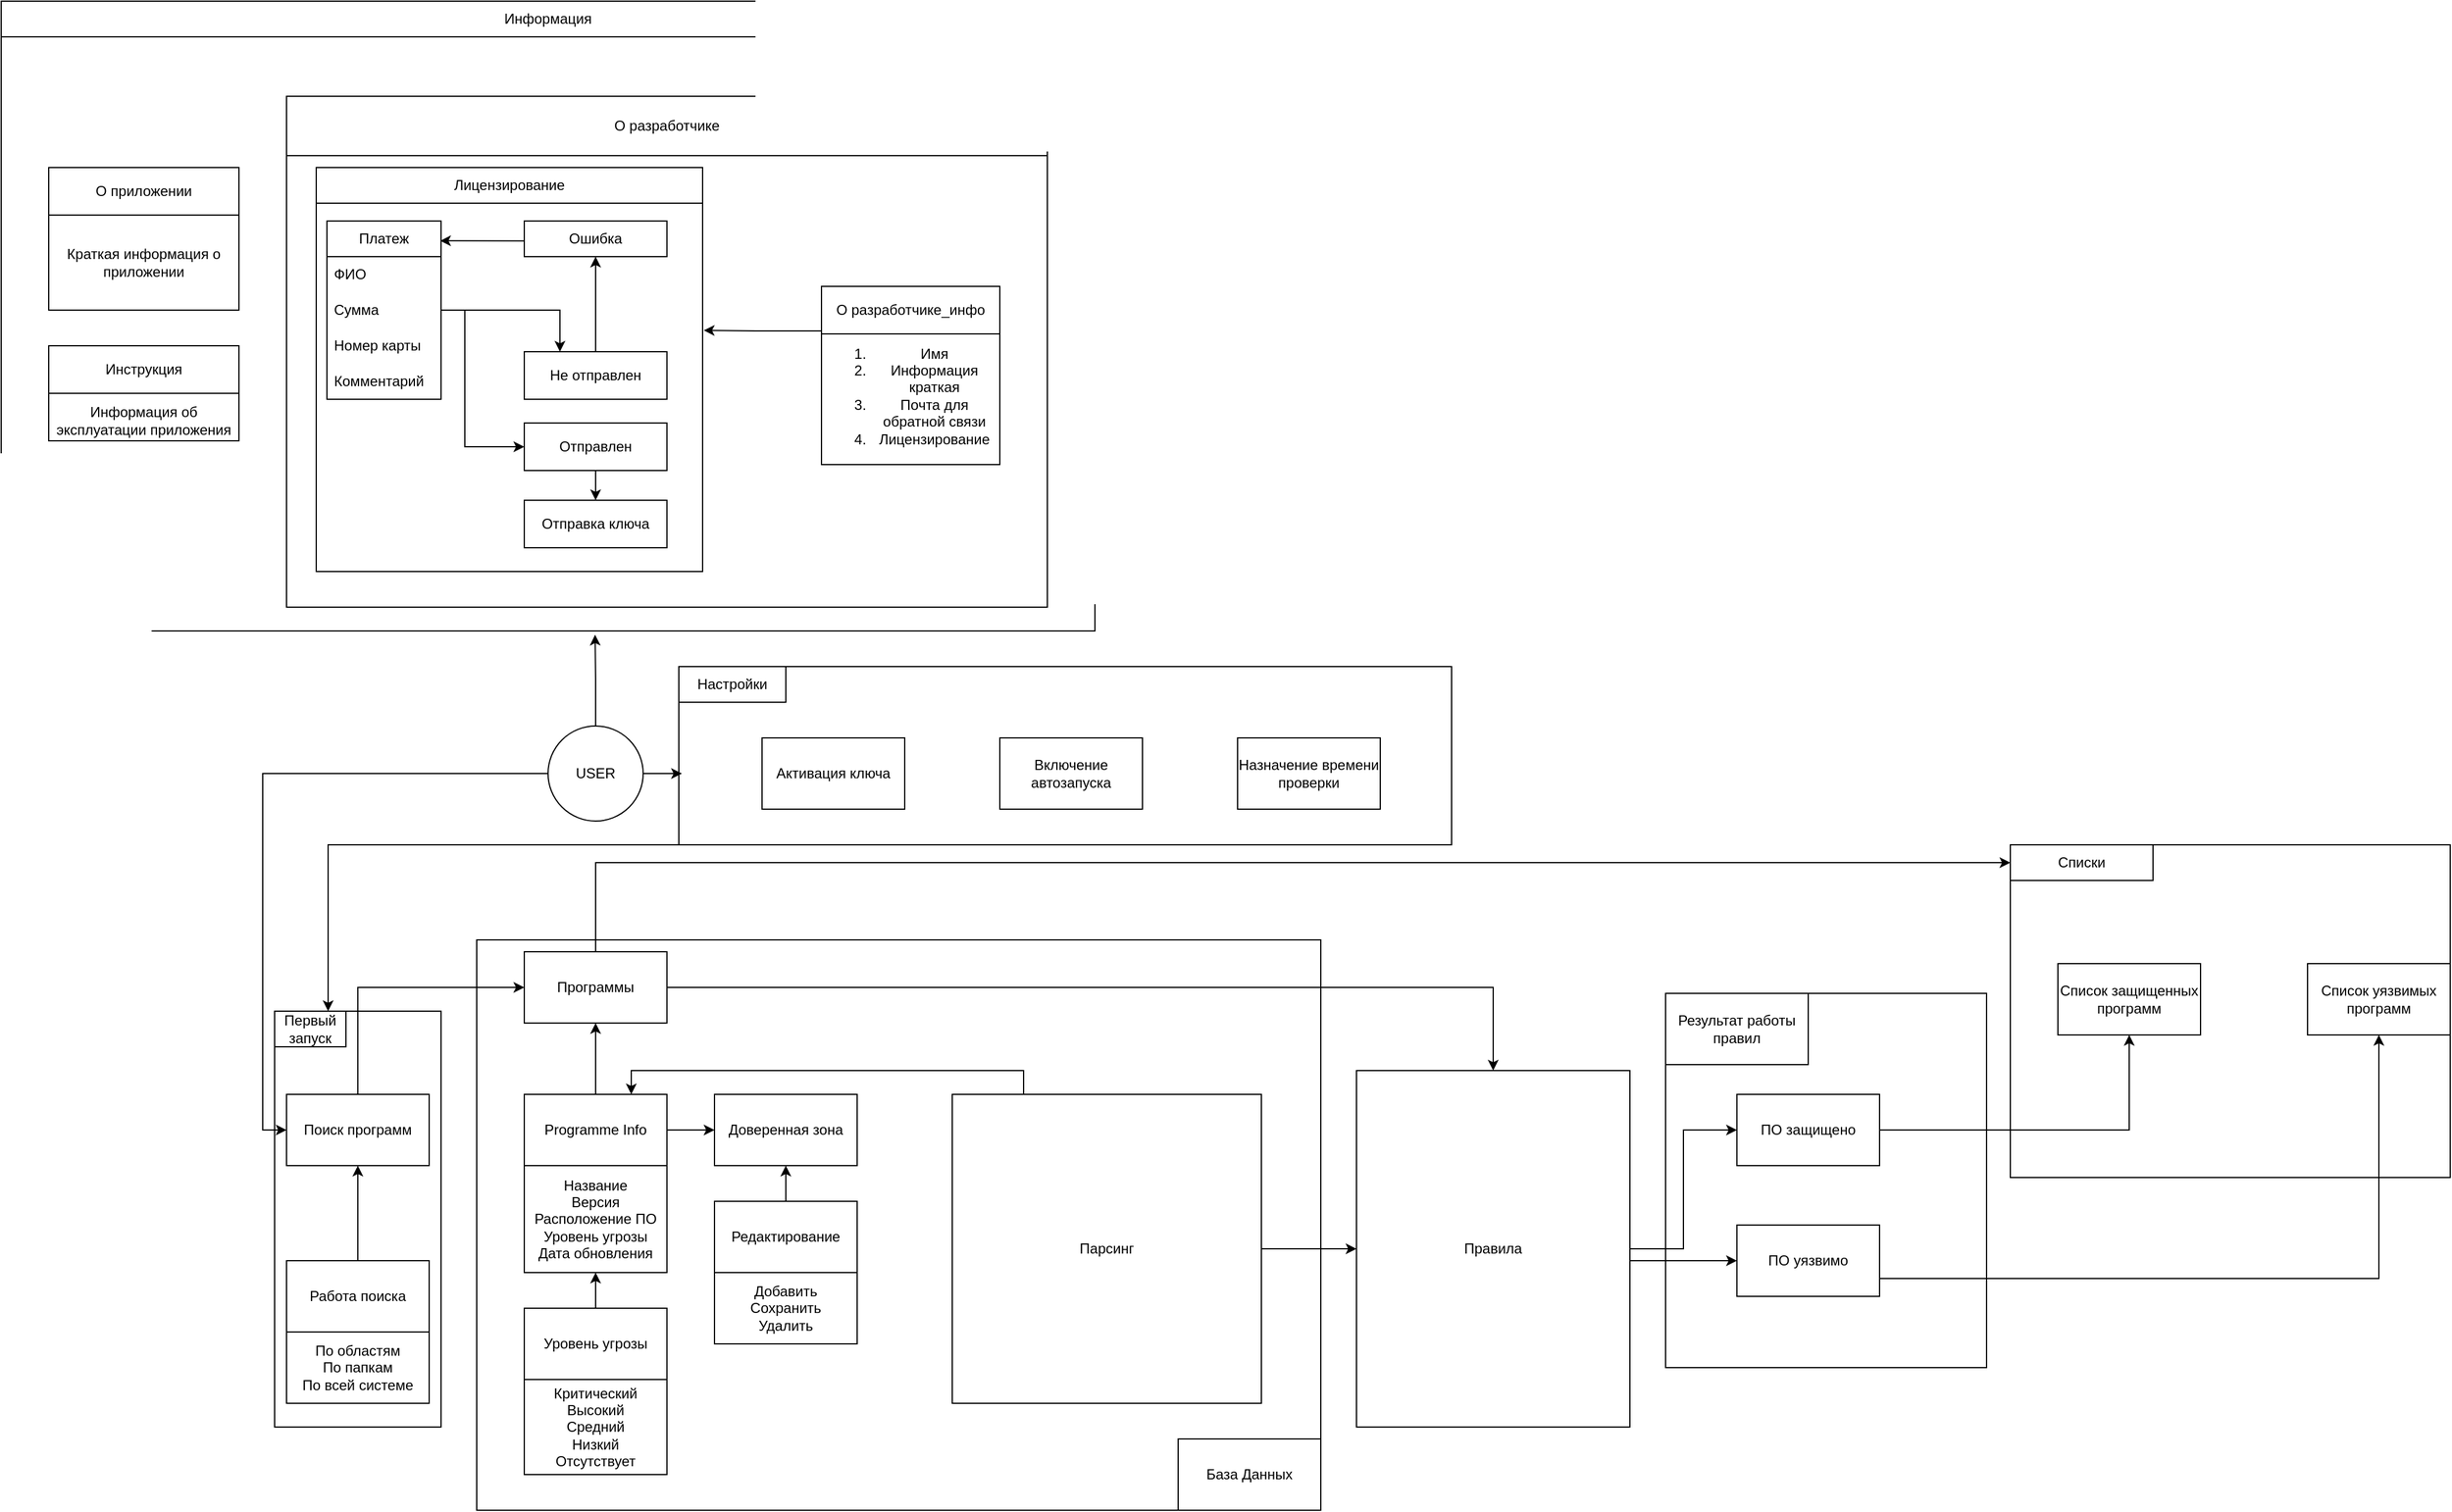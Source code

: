 <mxfile version="22.0.3" type="device" pages="2">
  <diagram name="Страница — 1" id="_hvzk2f6sCjEzoZsOK16">
    <mxGraphModel dx="1985" dy="2137" grid="1" gridSize="10" guides="1" tooltips="1" connect="1" arrows="1" fold="1" page="1" pageScale="1" pageWidth="827" pageHeight="1169" math="0" shadow="0">
      <root>
        <mxCell id="0" />
        <mxCell id="1" parent="0" />
        <mxCell id="zWcnxbrcs6CcHFxjBdJH-1" style="edgeStyle=orthogonalEdgeStyle;rounded=0;orthogonalLoop=1;jettySize=auto;html=1;exitX=0;exitY=1;exitDx=0;exitDy=0;entryX=0.75;entryY=0;entryDx=0;entryDy=0;" parent="1" source="HJofYxl7nrpDS_eS0d2l-11" target="HJofYxl7nrpDS_eS0d2l-2" edge="1">
          <mxGeometry relative="1" as="geometry">
            <Array as="points">
              <mxPoint x="845" y="-450" />
            </Array>
          </mxGeometry>
        </mxCell>
        <mxCell id="HJofYxl7nrpDS_eS0d2l-11" value="" style="rounded=0;whiteSpace=wrap;html=1;" parent="1" vertex="1">
          <mxGeometry x="1140" y="-600" width="650" height="150" as="geometry" />
        </mxCell>
        <mxCell id="HJofYxl7nrpDS_eS0d2l-7" value="" style="rounded=0;whiteSpace=wrap;html=1;" parent="1" vertex="1">
          <mxGeometry x="2260" y="-450" width="370" height="280" as="geometry" />
        </mxCell>
        <mxCell id="HJofYxl7nrpDS_eS0d2l-5" value="" style="rounded=0;whiteSpace=wrap;html=1;" parent="1" vertex="1">
          <mxGeometry x="1970" y="-325" width="270" height="315" as="geometry" />
        </mxCell>
        <mxCell id="HJofYxl7nrpDS_eS0d2l-3" value="" style="rounded=0;whiteSpace=wrap;html=1;" parent="1" vertex="1">
          <mxGeometry x="970" y="-370" width="710" height="480" as="geometry" />
        </mxCell>
        <mxCell id="HJofYxl7nrpDS_eS0d2l-1" value="" style="rounded=0;whiteSpace=wrap;html=1;" parent="1" vertex="1">
          <mxGeometry x="800" y="-310" width="140" height="350" as="geometry" />
        </mxCell>
        <mxCell id="H1dTvE5KnR3uwUeOF3dF-1" value="" style="rounded=0;whiteSpace=wrap;html=1;" parent="1" vertex="1">
          <mxGeometry x="570" y="-1160" width="920" height="530" as="geometry" />
        </mxCell>
        <mxCell id="H1dTvE5KnR3uwUeOF3dF-2" value="&lt;div&gt;Информация об эксплуатации приложения&lt;br&gt;&lt;/div&gt;" style="rounded=0;whiteSpace=wrap;html=1;align=center;verticalAlign=bottom;" parent="1" vertex="1">
          <mxGeometry x="610" y="-870" width="160" height="80" as="geometry" />
        </mxCell>
        <mxCell id="H1dTvE5KnR3uwUeOF3dF-3" value="" style="rounded=0;whiteSpace=wrap;html=1;" parent="1" vertex="1">
          <mxGeometry x="610" y="-1020" width="160" height="120" as="geometry" />
        </mxCell>
        <mxCell id="H1dTvE5KnR3uwUeOF3dF-4" value="" style="rounded=0;whiteSpace=wrap;html=1;" parent="1" vertex="1">
          <mxGeometry x="810" y="-1080" width="640" height="430" as="geometry" />
        </mxCell>
        <mxCell id="H1dTvE5KnR3uwUeOF3dF-5" value="Информация" style="html=1;whiteSpace=wrap;" parent="1" vertex="1">
          <mxGeometry x="570" y="-1160" width="920" height="30" as="geometry" />
        </mxCell>
        <mxCell id="H1dTvE5KnR3uwUeOF3dF-6" value="О приложении" style="html=1;whiteSpace=wrap;" parent="1" vertex="1">
          <mxGeometry x="610" y="-1020" width="160" height="40" as="geometry" />
        </mxCell>
        <mxCell id="H1dTvE5KnR3uwUeOF3dF-7" value="О разработчике" style="html=1;whiteSpace=wrap;" parent="1" vertex="1">
          <mxGeometry x="810" y="-1080" width="640" height="50" as="geometry" />
        </mxCell>
        <mxCell id="H1dTvE5KnR3uwUeOF3dF-8" value="Инструкция" style="html=1;whiteSpace=wrap;" parent="1" vertex="1">
          <mxGeometry x="610" y="-870" width="160" height="40" as="geometry" />
        </mxCell>
        <mxCell id="H1dTvE5KnR3uwUeOF3dF-9" value="" style="rounded=0;whiteSpace=wrap;html=1;" parent="1" vertex="1">
          <mxGeometry x="835" y="-1020" width="325" height="340" as="geometry" />
        </mxCell>
        <mxCell id="H1dTvE5KnR3uwUeOF3dF-10" value="Лицензирование" style="rounded=0;whiteSpace=wrap;html=1;" parent="1" vertex="1">
          <mxGeometry x="835" y="-1020" width="325" height="30" as="geometry" />
        </mxCell>
        <mxCell id="H1dTvE5KnR3uwUeOF3dF-11" value="Платеж" style="swimlane;fontStyle=0;childLayout=stackLayout;horizontal=1;startSize=30;horizontalStack=0;resizeParent=1;resizeParentMax=0;resizeLast=0;collapsible=1;marginBottom=0;whiteSpace=wrap;html=1;" parent="1" vertex="1">
          <mxGeometry x="844" y="-975" width="96" height="150" as="geometry">
            <mxRectangle x="274" y="705" width="120" height="30" as="alternateBounds" />
          </mxGeometry>
        </mxCell>
        <mxCell id="H1dTvE5KnR3uwUeOF3dF-12" value="ФИО" style="text;strokeColor=none;fillColor=none;align=left;verticalAlign=middle;spacingLeft=4;spacingRight=4;overflow=hidden;points=[[0,0.5],[1,0.5]];portConstraint=eastwest;rotatable=0;whiteSpace=wrap;html=1;" parent="H1dTvE5KnR3uwUeOF3dF-11" vertex="1">
          <mxGeometry y="30" width="96" height="30" as="geometry" />
        </mxCell>
        <mxCell id="H1dTvE5KnR3uwUeOF3dF-13" style="edgeStyle=orthogonalEdgeStyle;rounded=0;orthogonalLoop=1;jettySize=auto;html=1;exitX=1;exitY=0.5;exitDx=0;exitDy=0;entryX=1;entryY=0.5;entryDx=0;entryDy=0;" parent="H1dTvE5KnR3uwUeOF3dF-11" source="H1dTvE5KnR3uwUeOF3dF-14" target="H1dTvE5KnR3uwUeOF3dF-11" edge="1">
          <mxGeometry relative="1" as="geometry" />
        </mxCell>
        <mxCell id="H1dTvE5KnR3uwUeOF3dF-14" value="Сумма" style="text;strokeColor=none;fillColor=none;align=left;verticalAlign=middle;spacingLeft=4;spacingRight=4;overflow=hidden;points=[[0,0.5],[1,0.5]];portConstraint=eastwest;rotatable=0;whiteSpace=wrap;html=1;" parent="H1dTvE5KnR3uwUeOF3dF-11" vertex="1">
          <mxGeometry y="60" width="96" height="30" as="geometry" />
        </mxCell>
        <mxCell id="H1dTvE5KnR3uwUeOF3dF-15" value="Номер карты" style="text;strokeColor=none;fillColor=none;align=left;verticalAlign=middle;spacingLeft=4;spacingRight=4;overflow=hidden;points=[[0,0.5],[1,0.5]];portConstraint=eastwest;rotatable=0;whiteSpace=wrap;html=1;" parent="H1dTvE5KnR3uwUeOF3dF-11" vertex="1">
          <mxGeometry y="90" width="96" height="30" as="geometry" />
        </mxCell>
        <mxCell id="H1dTvE5KnR3uwUeOF3dF-16" value="Комментарий" style="text;strokeColor=none;fillColor=none;align=left;verticalAlign=middle;spacingLeft=4;spacingRight=4;overflow=hidden;points=[[0,0.5],[1,0.5]];portConstraint=eastwest;rotatable=0;whiteSpace=wrap;html=1;" parent="H1dTvE5KnR3uwUeOF3dF-11" vertex="1">
          <mxGeometry y="120" width="96" height="30" as="geometry" />
        </mxCell>
        <mxCell id="H1dTvE5KnR3uwUeOF3dF-17" style="edgeStyle=orthogonalEdgeStyle;rounded=0;orthogonalLoop=1;jettySize=auto;html=1;exitX=0.5;exitY=1;exitDx=0;exitDy=0;entryX=0.5;entryY=0;entryDx=0;entryDy=0;" parent="1" source="H1dTvE5KnR3uwUeOF3dF-18" target="H1dTvE5KnR3uwUeOF3dF-25" edge="1">
          <mxGeometry relative="1" as="geometry" />
        </mxCell>
        <mxCell id="H1dTvE5KnR3uwUeOF3dF-18" value="Отправлен" style="rounded=0;whiteSpace=wrap;html=1;" parent="1" vertex="1">
          <mxGeometry x="1010" y="-805" width="120" height="40" as="geometry" />
        </mxCell>
        <mxCell id="H1dTvE5KnR3uwUeOF3dF-19" style="edgeStyle=orthogonalEdgeStyle;rounded=0;orthogonalLoop=1;jettySize=auto;html=1;exitX=0.5;exitY=0;exitDx=0;exitDy=0;entryX=0.5;entryY=1;entryDx=0;entryDy=0;" parent="1" source="H1dTvE5KnR3uwUeOF3dF-20" target="H1dTvE5KnR3uwUeOF3dF-24" edge="1">
          <mxGeometry relative="1" as="geometry" />
        </mxCell>
        <mxCell id="H1dTvE5KnR3uwUeOF3dF-20" value="Не отправлен" style="rounded=0;whiteSpace=wrap;html=1;" parent="1" vertex="1">
          <mxGeometry x="1010" y="-865" width="120" height="40" as="geometry" />
        </mxCell>
        <mxCell id="H1dTvE5KnR3uwUeOF3dF-21" style="edgeStyle=orthogonalEdgeStyle;rounded=0;orthogonalLoop=1;jettySize=auto;html=1;exitX=1;exitY=0.5;exitDx=0;exitDy=0;entryX=0;entryY=0.5;entryDx=0;entryDy=0;" parent="1" source="H1dTvE5KnR3uwUeOF3dF-14" target="H1dTvE5KnR3uwUeOF3dF-18" edge="1">
          <mxGeometry relative="1" as="geometry">
            <Array as="points">
              <mxPoint x="960" y="-900" />
              <mxPoint x="960" y="-785" />
            </Array>
          </mxGeometry>
        </mxCell>
        <mxCell id="H1dTvE5KnR3uwUeOF3dF-22" style="edgeStyle=orthogonalEdgeStyle;rounded=0;orthogonalLoop=1;jettySize=auto;html=1;exitX=1;exitY=0.5;exitDx=0;exitDy=0;entryX=0.25;entryY=0;entryDx=0;entryDy=0;" parent="1" source="H1dTvE5KnR3uwUeOF3dF-11" target="H1dTvE5KnR3uwUeOF3dF-20" edge="1">
          <mxGeometry relative="1" as="geometry" />
        </mxCell>
        <mxCell id="H1dTvE5KnR3uwUeOF3dF-23" style="edgeStyle=orthogonalEdgeStyle;rounded=0;orthogonalLoop=1;jettySize=auto;html=1;exitX=0;exitY=0.5;exitDx=0;exitDy=0;entryX=0.992;entryY=0.111;entryDx=0;entryDy=0;entryPerimeter=0;" parent="1" source="H1dTvE5KnR3uwUeOF3dF-24" target="H1dTvE5KnR3uwUeOF3dF-11" edge="1">
          <mxGeometry relative="1" as="geometry">
            <Array as="points">
              <mxPoint x="1010" y="-958" />
            </Array>
          </mxGeometry>
        </mxCell>
        <mxCell id="H1dTvE5KnR3uwUeOF3dF-24" value="Ошибка" style="rounded=0;whiteSpace=wrap;html=1;" parent="1" vertex="1">
          <mxGeometry x="1010" y="-975" width="120" height="30" as="geometry" />
        </mxCell>
        <mxCell id="H1dTvE5KnR3uwUeOF3dF-25" value="Отправка ключа" style="rounded=0;whiteSpace=wrap;html=1;" parent="1" vertex="1">
          <mxGeometry x="1010" y="-740" width="120" height="40" as="geometry" />
        </mxCell>
        <mxCell id="H1dTvE5KnR3uwUeOF3dF-26" value="&lt;ol&gt;&lt;li&gt;Имя&lt;/li&gt;&lt;li&gt;Информация краткая&lt;/li&gt;&lt;li&gt;Почта для обратной связи&lt;/li&gt;&lt;li&gt;Лицензирование&lt;/li&gt;&lt;/ol&gt;" style="rounded=0;whiteSpace=wrap;html=1;verticalAlign=bottom;" parent="1" vertex="1">
          <mxGeometry x="1260" y="-920" width="150" height="150" as="geometry" />
        </mxCell>
        <mxCell id="H1dTvE5KnR3uwUeOF3dF-27" value="О разработчике_инфо" style="rounded=0;whiteSpace=wrap;html=1;" parent="1" vertex="1">
          <mxGeometry x="1260" y="-920" width="150" height="40" as="geometry" />
        </mxCell>
        <mxCell id="H1dTvE5KnR3uwUeOF3dF-28" value="Краткая информация о приложении" style="text;html=1;strokeColor=none;fillColor=none;align=center;verticalAlign=middle;whiteSpace=wrap;rounded=0;" parent="1" vertex="1">
          <mxGeometry x="610" y="-980" width="160" height="80" as="geometry" />
        </mxCell>
        <mxCell id="H1dTvE5KnR3uwUeOF3dF-29" style="edgeStyle=orthogonalEdgeStyle;rounded=0;orthogonalLoop=1;jettySize=auto;html=1;exitX=0;exitY=0.25;exitDx=0;exitDy=0;entryX=1.003;entryY=0.403;entryDx=0;entryDy=0;entryPerimeter=0;" parent="1" source="H1dTvE5KnR3uwUeOF3dF-26" target="H1dTvE5KnR3uwUeOF3dF-9" edge="1">
          <mxGeometry relative="1" as="geometry" />
        </mxCell>
        <mxCell id="H1dTvE5KnR3uwUeOF3dF-49" style="edgeStyle=orthogonalEdgeStyle;rounded=0;orthogonalLoop=1;jettySize=auto;html=1;entryX=0;entryY=0.5;entryDx=0;entryDy=0;" parent="1" source="H1dTvE5KnR3uwUeOF3dF-30" target="H1dTvE5KnR3uwUeOF3dF-43" edge="1">
          <mxGeometry relative="1" as="geometry" />
        </mxCell>
        <mxCell id="H1dTvE5KnR3uwUeOF3dF-30" value="USER" style="ellipse;whiteSpace=wrap;html=1;aspect=fixed;" parent="1" vertex="1">
          <mxGeometry x="1030" y="-550" width="80" height="80" as="geometry" />
        </mxCell>
        <mxCell id="H1dTvE5KnR3uwUeOF3dF-32" style="edgeStyle=orthogonalEdgeStyle;rounded=0;orthogonalLoop=1;jettySize=auto;html=1;entryX=0.543;entryY=1.006;entryDx=0;entryDy=0;entryPerimeter=0;" parent="1" source="H1dTvE5KnR3uwUeOF3dF-30" target="H1dTvE5KnR3uwUeOF3dF-1" edge="1">
          <mxGeometry relative="1" as="geometry" />
        </mxCell>
        <mxCell id="H1dTvE5KnR3uwUeOF3dF-59" style="edgeStyle=orthogonalEdgeStyle;rounded=0;orthogonalLoop=1;jettySize=auto;html=1;" parent="1" source="H1dTvE5KnR3uwUeOF3dF-33" target="H1dTvE5KnR3uwUeOF3dF-56" edge="1">
          <mxGeometry relative="1" as="geometry" />
        </mxCell>
        <mxCell id="HJofYxl7nrpDS_eS0d2l-10" style="edgeStyle=orthogonalEdgeStyle;rounded=0;orthogonalLoop=1;jettySize=auto;html=1;exitX=0.5;exitY=0;exitDx=0;exitDy=0;entryX=0;entryY=0.5;entryDx=0;entryDy=0;" parent="1" source="H1dTvE5KnR3uwUeOF3dF-33" target="HJofYxl7nrpDS_eS0d2l-8" edge="1">
          <mxGeometry relative="1" as="geometry" />
        </mxCell>
        <mxCell id="H1dTvE5KnR3uwUeOF3dF-33" value="Программы" style="rounded=0;whiteSpace=wrap;html=1;" parent="1" vertex="1">
          <mxGeometry x="1010" y="-360" width="120" height="60" as="geometry" />
        </mxCell>
        <mxCell id="H1dTvE5KnR3uwUeOF3dF-38" style="edgeStyle=orthogonalEdgeStyle;rounded=0;orthogonalLoop=1;jettySize=auto;html=1;" parent="1" source="H1dTvE5KnR3uwUeOF3dF-34" target="H1dTvE5KnR3uwUeOF3dF-36" edge="1">
          <mxGeometry relative="1" as="geometry" />
        </mxCell>
        <mxCell id="H1dTvE5KnR3uwUeOF3dF-39" style="edgeStyle=orthogonalEdgeStyle;rounded=0;orthogonalLoop=1;jettySize=auto;html=1;entryX=0.5;entryY=1;entryDx=0;entryDy=0;" parent="1" source="H1dTvE5KnR3uwUeOF3dF-34" target="H1dTvE5KnR3uwUeOF3dF-33" edge="1">
          <mxGeometry relative="1" as="geometry" />
        </mxCell>
        <mxCell id="H1dTvE5KnR3uwUeOF3dF-34" value="Programme Info" style="rounded=0;whiteSpace=wrap;html=1;movable=1;resizable=1;rotatable=1;deletable=1;editable=1;locked=0;connectable=1;" parent="1" vertex="1">
          <mxGeometry x="1010" y="-240" width="120" height="60" as="geometry" />
        </mxCell>
        <mxCell id="H1dTvE5KnR3uwUeOF3dF-35" value="Название&lt;br&gt;Версия&lt;br&gt;Расположение ПО&lt;br&gt;Уровень угрозы&lt;br&gt;Дата обновления" style="rounded=0;whiteSpace=wrap;html=1;movable=1;resizable=1;rotatable=1;deletable=1;editable=1;locked=0;connectable=1;" parent="1" vertex="1">
          <mxGeometry x="1010" y="-180" width="120" height="90" as="geometry" />
        </mxCell>
        <mxCell id="H1dTvE5KnR3uwUeOF3dF-36" value="Доверенная зона" style="rounded=0;whiteSpace=wrap;html=1;" parent="1" vertex="1">
          <mxGeometry x="1170" y="-240" width="120" height="60" as="geometry" />
        </mxCell>
        <mxCell id="H1dTvE5KnR3uwUeOF3dF-42" style="edgeStyle=orthogonalEdgeStyle;rounded=0;orthogonalLoop=1;jettySize=auto;html=1;entryX=0.5;entryY=1;entryDx=0;entryDy=0;" parent="1" source="H1dTvE5KnR3uwUeOF3dF-40" target="H1dTvE5KnR3uwUeOF3dF-36" edge="1">
          <mxGeometry relative="1" as="geometry" />
        </mxCell>
        <mxCell id="H1dTvE5KnR3uwUeOF3dF-40" value="Редактирование" style="rounded=0;whiteSpace=wrap;html=1;" parent="1" vertex="1">
          <mxGeometry x="1170" y="-150" width="120" height="60" as="geometry" />
        </mxCell>
        <mxCell id="H1dTvE5KnR3uwUeOF3dF-41" value="Добавить&lt;br&gt;Сохранить&lt;br&gt;Удалить" style="rounded=0;whiteSpace=wrap;html=1;" parent="1" vertex="1">
          <mxGeometry x="1170" y="-90" width="120" height="60" as="geometry" />
        </mxCell>
        <mxCell id="H1dTvE5KnR3uwUeOF3dF-48" style="edgeStyle=orthogonalEdgeStyle;rounded=0;orthogonalLoop=1;jettySize=auto;html=1;entryX=0;entryY=0.5;entryDx=0;entryDy=0;" parent="1" source="H1dTvE5KnR3uwUeOF3dF-43" target="H1dTvE5KnR3uwUeOF3dF-33" edge="1">
          <mxGeometry relative="1" as="geometry">
            <Array as="points">
              <mxPoint x="870" y="-330" />
            </Array>
          </mxGeometry>
        </mxCell>
        <mxCell id="H1dTvE5KnR3uwUeOF3dF-43" value="Поиск программ" style="rounded=0;whiteSpace=wrap;html=1;" parent="1" vertex="1">
          <mxGeometry x="810" y="-240" width="120" height="60" as="geometry" />
        </mxCell>
        <mxCell id="H1dTvE5KnR3uwUeOF3dF-47" style="edgeStyle=orthogonalEdgeStyle;rounded=0;orthogonalLoop=1;jettySize=auto;html=1;entryX=0.5;entryY=1;entryDx=0;entryDy=0;" parent="1" source="H1dTvE5KnR3uwUeOF3dF-44" target="H1dTvE5KnR3uwUeOF3dF-43" edge="1">
          <mxGeometry relative="1" as="geometry" />
        </mxCell>
        <mxCell id="H1dTvE5KnR3uwUeOF3dF-44" value="Работа поиска" style="rounded=0;whiteSpace=wrap;html=1;" parent="1" vertex="1">
          <mxGeometry x="810" y="-100" width="120" height="60" as="geometry" />
        </mxCell>
        <mxCell id="H1dTvE5KnR3uwUeOF3dF-46" value="По областям&lt;br&gt;По папкам&lt;br&gt;По всей системе" style="rounded=0;whiteSpace=wrap;html=1;" parent="1" vertex="1">
          <mxGeometry x="810" y="-40" width="120" height="60" as="geometry" />
        </mxCell>
        <mxCell id="H1dTvE5KnR3uwUeOF3dF-52" style="edgeStyle=orthogonalEdgeStyle;rounded=0;orthogonalLoop=1;jettySize=auto;html=1;entryX=0.5;entryY=1;entryDx=0;entryDy=0;" parent="1" source="H1dTvE5KnR3uwUeOF3dF-50" target="H1dTvE5KnR3uwUeOF3dF-35" edge="1">
          <mxGeometry relative="1" as="geometry" />
        </mxCell>
        <mxCell id="H1dTvE5KnR3uwUeOF3dF-50" value="Уровень угрозы" style="rounded=0;whiteSpace=wrap;html=1;" parent="1" vertex="1">
          <mxGeometry x="1010" y="-60" width="120" height="60" as="geometry" />
        </mxCell>
        <mxCell id="H1dTvE5KnR3uwUeOF3dF-51" value="Критический&lt;br&gt;Высокий&lt;br&gt;Средний&lt;br&gt;Низкий&lt;br&gt;Отсутствует" style="rounded=0;whiteSpace=wrap;html=1;" parent="1" vertex="1">
          <mxGeometry x="1010" width="120" height="80" as="geometry" />
        </mxCell>
        <mxCell id="H1dTvE5KnR3uwUeOF3dF-55" style="edgeStyle=orthogonalEdgeStyle;rounded=0;orthogonalLoop=1;jettySize=auto;html=1;entryX=0.75;entryY=0;entryDx=0;entryDy=0;" parent="1" source="H1dTvE5KnR3uwUeOF3dF-54" target="H1dTvE5KnR3uwUeOF3dF-34" edge="1">
          <mxGeometry relative="1" as="geometry">
            <Array as="points">
              <mxPoint x="1430" y="-260" />
              <mxPoint x="1100" y="-260" />
            </Array>
          </mxGeometry>
        </mxCell>
        <mxCell id="H1dTvE5KnR3uwUeOF3dF-57" style="edgeStyle=orthogonalEdgeStyle;rounded=0;orthogonalLoop=1;jettySize=auto;html=1;entryX=0;entryY=0.5;entryDx=0;entryDy=0;" parent="1" source="H1dTvE5KnR3uwUeOF3dF-54" target="H1dTvE5KnR3uwUeOF3dF-56" edge="1">
          <mxGeometry relative="1" as="geometry" />
        </mxCell>
        <mxCell id="H1dTvE5KnR3uwUeOF3dF-54" value="Парсинг" style="rounded=0;whiteSpace=wrap;html=1;" parent="1" vertex="1">
          <mxGeometry x="1370" y="-240" width="260" height="260" as="geometry" />
        </mxCell>
        <mxCell id="H1dTvE5KnR3uwUeOF3dF-62" style="edgeStyle=orthogonalEdgeStyle;rounded=0;orthogonalLoop=1;jettySize=auto;html=1;entryX=0;entryY=0.5;entryDx=0;entryDy=0;" parent="1" source="H1dTvE5KnR3uwUeOF3dF-56" target="H1dTvE5KnR3uwUeOF3dF-60" edge="1">
          <mxGeometry relative="1" as="geometry" />
        </mxCell>
        <mxCell id="H1dTvE5KnR3uwUeOF3dF-64" style="edgeStyle=orthogonalEdgeStyle;rounded=0;orthogonalLoop=1;jettySize=auto;html=1;entryX=0;entryY=0.5;entryDx=0;entryDy=0;" parent="1" source="H1dTvE5KnR3uwUeOF3dF-56" target="H1dTvE5KnR3uwUeOF3dF-61" edge="1">
          <mxGeometry relative="1" as="geometry">
            <Array as="points">
              <mxPoint x="1925" y="-190" />
              <mxPoint x="1925" y="-100" />
            </Array>
          </mxGeometry>
        </mxCell>
        <mxCell id="H1dTvE5KnR3uwUeOF3dF-56" value="Правила" style="rounded=0;whiteSpace=wrap;html=1;" parent="1" vertex="1">
          <mxGeometry x="1710" y="-260" width="230" height="300" as="geometry" />
        </mxCell>
        <mxCell id="H1dTvE5KnR3uwUeOF3dF-68" style="edgeStyle=orthogonalEdgeStyle;rounded=0;orthogonalLoop=1;jettySize=auto;html=1;entryX=0.5;entryY=1;entryDx=0;entryDy=0;" parent="1" source="H1dTvE5KnR3uwUeOF3dF-60" target="H1dTvE5KnR3uwUeOF3dF-67" edge="1">
          <mxGeometry relative="1" as="geometry" />
        </mxCell>
        <mxCell id="H1dTvE5KnR3uwUeOF3dF-60" value="ПО защищено" style="rounded=0;whiteSpace=wrap;html=1;" parent="1" vertex="1">
          <mxGeometry x="2030" y="-240" width="120" height="60" as="geometry" />
        </mxCell>
        <mxCell id="H1dTvE5KnR3uwUeOF3dF-71" style="edgeStyle=orthogonalEdgeStyle;rounded=0;orthogonalLoop=1;jettySize=auto;html=1;exitX=1;exitY=0.75;exitDx=0;exitDy=0;entryX=0.5;entryY=1;entryDx=0;entryDy=0;" parent="1" source="H1dTvE5KnR3uwUeOF3dF-61" target="H1dTvE5KnR3uwUeOF3dF-70" edge="1">
          <mxGeometry relative="1" as="geometry" />
        </mxCell>
        <mxCell id="H1dTvE5KnR3uwUeOF3dF-61" value="ПО уязвимо" style="rounded=0;whiteSpace=wrap;html=1;" parent="1" vertex="1">
          <mxGeometry x="2030" y="-130" width="120" height="60" as="geometry" />
        </mxCell>
        <mxCell id="H1dTvE5KnR3uwUeOF3dF-67" value="Список защищенных программ" style="rounded=0;whiteSpace=wrap;html=1;" parent="1" vertex="1">
          <mxGeometry x="2300" y="-350" width="120" height="60" as="geometry" />
        </mxCell>
        <mxCell id="H1dTvE5KnR3uwUeOF3dF-70" value="Список уязвимых программ" style="rounded=0;whiteSpace=wrap;html=1;" parent="1" vertex="1">
          <mxGeometry x="2510" y="-350" width="120" height="60" as="geometry" />
        </mxCell>
        <mxCell id="H1dTvE5KnR3uwUeOF3dF-74" value="Активация ключа" style="rounded=0;whiteSpace=wrap;html=1;" parent="1" vertex="1">
          <mxGeometry x="1210" y="-540" width="120" height="60" as="geometry" />
        </mxCell>
        <mxCell id="H1dTvE5KnR3uwUeOF3dF-75" value="Включение автозапуска" style="rounded=0;whiteSpace=wrap;html=1;" parent="1" vertex="1">
          <mxGeometry x="1410" y="-540" width="120" height="60" as="geometry" />
        </mxCell>
        <mxCell id="H1dTvE5KnR3uwUeOF3dF-76" value="Назначение времени проверки" style="rounded=0;whiteSpace=wrap;html=1;" parent="1" vertex="1">
          <mxGeometry x="1610" y="-540" width="120" height="60" as="geometry" />
        </mxCell>
        <mxCell id="HJofYxl7nrpDS_eS0d2l-2" value="Первый запуск" style="rounded=0;whiteSpace=wrap;html=1;" parent="1" vertex="1">
          <mxGeometry x="800" y="-310" width="60" height="30" as="geometry" />
        </mxCell>
        <mxCell id="HJofYxl7nrpDS_eS0d2l-4" value="База Данных" style="rounded=0;whiteSpace=wrap;html=1;" parent="1" vertex="1">
          <mxGeometry x="1560" y="50" width="120" height="60" as="geometry" />
        </mxCell>
        <mxCell id="HJofYxl7nrpDS_eS0d2l-6" value="Результат работы правил" style="rounded=0;whiteSpace=wrap;html=1;" parent="1" vertex="1">
          <mxGeometry x="1970" y="-325" width="120" height="60" as="geometry" />
        </mxCell>
        <mxCell id="HJofYxl7nrpDS_eS0d2l-8" value="Списки" style="rounded=0;whiteSpace=wrap;html=1;" parent="1" vertex="1">
          <mxGeometry x="2260" y="-450" width="120" height="30" as="geometry" />
        </mxCell>
        <mxCell id="HJofYxl7nrpDS_eS0d2l-12" value="Настройки" style="rounded=0;whiteSpace=wrap;html=1;" parent="1" vertex="1">
          <mxGeometry x="1140" y="-600" width="90" height="30" as="geometry" />
        </mxCell>
        <mxCell id="HJofYxl7nrpDS_eS0d2l-13" style="edgeStyle=orthogonalEdgeStyle;rounded=0;orthogonalLoop=1;jettySize=auto;html=1;exitX=1;exitY=0.5;exitDx=0;exitDy=0;entryX=0.004;entryY=0.596;entryDx=0;entryDy=0;entryPerimeter=0;" parent="1" source="H1dTvE5KnR3uwUeOF3dF-30" target="HJofYxl7nrpDS_eS0d2l-11" edge="1">
          <mxGeometry relative="1" as="geometry" />
        </mxCell>
      </root>
    </mxGraphModel>
  </diagram>
  <diagram id="GOWQyLSIe0LJ_sA8KceI" name="Страница — 2">
    <mxGraphModel dx="2867" dy="1398" grid="1" gridSize="10" guides="1" tooltips="1" connect="1" arrows="1" fold="1" page="1" pageScale="1" pageWidth="827" pageHeight="1169" math="0" shadow="0">
      <root>
        <mxCell id="0" />
        <mxCell id="1" parent="0" />
        <mxCell id="t8NzeawrsKpQ0IfHm9YZ-1" value="" style="rounded=0;whiteSpace=wrap;html=1;" vertex="1" parent="1">
          <mxGeometry x="500" y="270" width="3240" height="2590" as="geometry" />
        </mxCell>
        <mxCell id="t8NzeawrsKpQ0IfHm9YZ-2" value="" style="rounded=0;whiteSpace=wrap;html=1;" vertex="1" parent="1">
          <mxGeometry x="770" y="1700" width="920" height="1070" as="geometry" />
        </mxCell>
        <mxCell id="t8NzeawrsKpQ0IfHm9YZ-3" value="" style="rounded=0;whiteSpace=wrap;html=1;" vertex="1" parent="1">
          <mxGeometry x="2580" y="1990" width="270" height="500" as="geometry" />
        </mxCell>
        <mxCell id="t8NzeawrsKpQ0IfHm9YZ-4" value="" style="rounded=0;whiteSpace=wrap;html=1;" vertex="1" parent="1">
          <mxGeometry x="1210" y="2090" width="440" height="660" as="geometry" />
        </mxCell>
        <mxCell id="t8NzeawrsKpQ0IfHm9YZ-5" value="" style="rounded=0;whiteSpace=wrap;html=1;" vertex="1" parent="1">
          <mxGeometry x="970" y="1760" width="230" height="120" as="geometry" />
        </mxCell>
        <mxCell id="t8NzeawrsKpQ0IfHm9YZ-6" value="" style="rounded=0;whiteSpace=wrap;html=1;" vertex="1" parent="1">
          <mxGeometry x="970" y="1880" width="230" height="740" as="geometry" />
        </mxCell>
        <mxCell id="t8NzeawrsKpQ0IfHm9YZ-7" style="edgeStyle=orthogonalEdgeStyle;rounded=0;orthogonalLoop=1;jettySize=auto;html=1;exitX=0;exitY=0.75;exitDx=0;exitDy=0;entryX=0;entryY=0.5;entryDx=0;entryDy=0;" edge="1" parent="1" source="t8NzeawrsKpQ0IfHm9YZ-16" target="t8NzeawrsKpQ0IfHm9YZ-20">
          <mxGeometry relative="1" as="geometry" />
        </mxCell>
        <mxCell id="t8NzeawrsKpQ0IfHm9YZ-8" style="edgeStyle=orthogonalEdgeStyle;rounded=0;orthogonalLoop=1;jettySize=auto;html=1;exitX=0;exitY=0.75;exitDx=0;exitDy=0;entryX=0;entryY=0.5;entryDx=0;entryDy=0;" edge="1" parent="1" source="t8NzeawrsKpQ0IfHm9YZ-16" target="t8NzeawrsKpQ0IfHm9YZ-22">
          <mxGeometry relative="1" as="geometry" />
        </mxCell>
        <mxCell id="t8NzeawrsKpQ0IfHm9YZ-9" style="edgeStyle=orthogonalEdgeStyle;rounded=0;orthogonalLoop=1;jettySize=auto;html=1;exitX=0;exitY=0.75;exitDx=0;exitDy=0;entryX=0;entryY=0.5;entryDx=0;entryDy=0;" edge="1" parent="1" source="t8NzeawrsKpQ0IfHm9YZ-16" target="t8NzeawrsKpQ0IfHm9YZ-28">
          <mxGeometry relative="1" as="geometry" />
        </mxCell>
        <mxCell id="t8NzeawrsKpQ0IfHm9YZ-10" style="edgeStyle=orthogonalEdgeStyle;rounded=0;orthogonalLoop=1;jettySize=auto;html=1;exitX=0;exitY=0.75;exitDx=0;exitDy=0;entryX=0;entryY=0.5;entryDx=0;entryDy=0;" edge="1" parent="1" source="t8NzeawrsKpQ0IfHm9YZ-16" target="t8NzeawrsKpQ0IfHm9YZ-30">
          <mxGeometry relative="1" as="geometry" />
        </mxCell>
        <mxCell id="t8NzeawrsKpQ0IfHm9YZ-11" style="edgeStyle=orthogonalEdgeStyle;rounded=0;orthogonalLoop=1;jettySize=auto;html=1;exitX=0;exitY=0.75;exitDx=0;exitDy=0;entryX=0;entryY=0.5;entryDx=0;entryDy=0;" edge="1" parent="1" source="t8NzeawrsKpQ0IfHm9YZ-16" target="t8NzeawrsKpQ0IfHm9YZ-32">
          <mxGeometry relative="1" as="geometry" />
        </mxCell>
        <mxCell id="t8NzeawrsKpQ0IfHm9YZ-12" style="edgeStyle=orthogonalEdgeStyle;rounded=0;orthogonalLoop=1;jettySize=auto;html=1;exitX=0;exitY=0.75;exitDx=0;exitDy=0;entryX=0;entryY=0.5;entryDx=0;entryDy=0;" edge="1" parent="1" source="t8NzeawrsKpQ0IfHm9YZ-16" target="t8NzeawrsKpQ0IfHm9YZ-26">
          <mxGeometry relative="1" as="geometry" />
        </mxCell>
        <mxCell id="t8NzeawrsKpQ0IfHm9YZ-13" style="edgeStyle=orthogonalEdgeStyle;rounded=0;orthogonalLoop=1;jettySize=auto;html=1;exitX=0;exitY=0.75;exitDx=0;exitDy=0;entryX=0;entryY=0.5;entryDx=0;entryDy=0;" edge="1" parent="1" source="t8NzeawrsKpQ0IfHm9YZ-16" target="t8NzeawrsKpQ0IfHm9YZ-24">
          <mxGeometry relative="1" as="geometry" />
        </mxCell>
        <mxCell id="t8NzeawrsKpQ0IfHm9YZ-14" style="edgeStyle=orthogonalEdgeStyle;rounded=0;orthogonalLoop=1;jettySize=auto;html=1;exitX=0;exitY=0.75;exitDx=0;exitDy=0;entryX=0;entryY=0.5;entryDx=0;entryDy=0;" edge="1" parent="1" source="t8NzeawrsKpQ0IfHm9YZ-16" target="t8NzeawrsKpQ0IfHm9YZ-18">
          <mxGeometry relative="1" as="geometry" />
        </mxCell>
        <mxCell id="t8NzeawrsKpQ0IfHm9YZ-15" style="edgeStyle=orthogonalEdgeStyle;rounded=0;orthogonalLoop=1;jettySize=auto;html=1;exitX=0.5;exitY=0;exitDx=0;exitDy=0;entryX=0.5;entryY=0;entryDx=0;entryDy=0;" edge="1" parent="1" source="t8NzeawrsKpQ0IfHm9YZ-16" target="t8NzeawrsKpQ0IfHm9YZ-53">
          <mxGeometry relative="1" as="geometry" />
        </mxCell>
        <mxCell id="t8NzeawrsKpQ0IfHm9YZ-16" value="Комплектующие" style="rounded=1;whiteSpace=wrap;html=1;labelBackgroundColor=none;fillColor=#A8DADC;strokeColor=#457B9D;fontColor=#1D3557;" vertex="1" parent="1">
          <mxGeometry x="1010" y="1805" width="120" height="60" as="geometry" />
        </mxCell>
        <mxCell id="t8NzeawrsKpQ0IfHm9YZ-17" style="edgeStyle=orthogonalEdgeStyle;rounded=0;orthogonalLoop=1;jettySize=auto;html=1;exitX=1;exitY=0.5;exitDx=0;exitDy=0;entryX=0;entryY=0.5;entryDx=0;entryDy=0;" edge="1" parent="1" source="t8NzeawrsKpQ0IfHm9YZ-18" target="t8NzeawrsKpQ0IfHm9YZ-45">
          <mxGeometry relative="1" as="geometry" />
        </mxCell>
        <mxCell id="t8NzeawrsKpQ0IfHm9YZ-18" value="Материнская плата" style="rounded=1;whiteSpace=wrap;html=1;labelBackgroundColor=none;fillColor=#A8DADC;strokeColor=#457B9D;fontColor=#1D3557;" vertex="1" parent="1">
          <mxGeometry x="1010" y="1920" width="120" height="60" as="geometry" />
        </mxCell>
        <mxCell id="t8NzeawrsKpQ0IfHm9YZ-19" style="edgeStyle=orthogonalEdgeStyle;rounded=0;orthogonalLoop=1;jettySize=auto;html=1;exitX=1;exitY=0.5;exitDx=0;exitDy=0;entryX=0;entryY=0.5;entryDx=0;entryDy=0;" edge="1" parent="1" source="t8NzeawrsKpQ0IfHm9YZ-20" target="t8NzeawrsKpQ0IfHm9YZ-45">
          <mxGeometry relative="1" as="geometry" />
        </mxCell>
        <mxCell id="t8NzeawrsKpQ0IfHm9YZ-20" value="Процессор&amp;nbsp;" style="rounded=1;whiteSpace=wrap;html=1;labelBackgroundColor=none;fillColor=#A8DADC;strokeColor=#457B9D;fontColor=#1D3557;" vertex="1" parent="1">
          <mxGeometry x="1010" y="2000" width="120" height="60" as="geometry" />
        </mxCell>
        <mxCell id="t8NzeawrsKpQ0IfHm9YZ-21" style="edgeStyle=orthogonalEdgeStyle;rounded=0;orthogonalLoop=1;jettySize=auto;html=1;exitX=1;exitY=0.5;exitDx=0;exitDy=0;entryX=0;entryY=0.5;entryDx=0;entryDy=0;" edge="1" parent="1" source="t8NzeawrsKpQ0IfHm9YZ-22" target="t8NzeawrsKpQ0IfHm9YZ-45">
          <mxGeometry relative="1" as="geometry" />
        </mxCell>
        <mxCell id="t8NzeawrsKpQ0IfHm9YZ-22" value="Кулер" style="whiteSpace=wrap;html=1;rounded=1;labelBackgroundColor=none;fillColor=#A8DADC;strokeColor=#457B9D;fontColor=#1D3557;" vertex="1" parent="1">
          <mxGeometry x="1010" y="2260" width="120" height="60" as="geometry" />
        </mxCell>
        <mxCell id="t8NzeawrsKpQ0IfHm9YZ-23" style="edgeStyle=orthogonalEdgeStyle;rounded=0;orthogonalLoop=1;jettySize=auto;html=1;exitX=1;exitY=0.5;exitDx=0;exitDy=0;entryX=0;entryY=0.5;entryDx=0;entryDy=0;" edge="1" parent="1" source="t8NzeawrsKpQ0IfHm9YZ-24" target="t8NzeawrsKpQ0IfHm9YZ-45">
          <mxGeometry relative="1" as="geometry" />
        </mxCell>
        <mxCell id="t8NzeawrsKpQ0IfHm9YZ-24" value="Оперативная память&lt;br&gt;" style="whiteSpace=wrap;html=1;rounded=1;labelBackgroundColor=none;fillColor=#A8DADC;strokeColor=#457B9D;fontColor=#1D3557;" vertex="1" parent="1">
          <mxGeometry x="1010" y="2080" width="120" height="60" as="geometry" />
        </mxCell>
        <mxCell id="t8NzeawrsKpQ0IfHm9YZ-25" style="edgeStyle=orthogonalEdgeStyle;rounded=0;orthogonalLoop=1;jettySize=auto;html=1;exitX=1;exitY=0.5;exitDx=0;exitDy=0;entryX=0;entryY=0.5;entryDx=0;entryDy=0;" edge="1" parent="1" source="t8NzeawrsKpQ0IfHm9YZ-26" target="t8NzeawrsKpQ0IfHm9YZ-45">
          <mxGeometry relative="1" as="geometry" />
        </mxCell>
        <mxCell id="t8NzeawrsKpQ0IfHm9YZ-26" value="Видеокарта" style="whiteSpace=wrap;html=1;rounded=1;labelBackgroundColor=none;fillColor=#A8DADC;strokeColor=#457B9D;fontColor=#1D3557;" vertex="1" parent="1">
          <mxGeometry x="1010" y="2170" width="120" height="60" as="geometry" />
        </mxCell>
        <mxCell id="t8NzeawrsKpQ0IfHm9YZ-27" style="edgeStyle=orthogonalEdgeStyle;rounded=0;orthogonalLoop=1;jettySize=auto;html=1;exitX=1;exitY=0.5;exitDx=0;exitDy=0;entryX=0;entryY=0.5;entryDx=0;entryDy=0;" edge="1" parent="1" source="t8NzeawrsKpQ0IfHm9YZ-28" target="t8NzeawrsKpQ0IfHm9YZ-45">
          <mxGeometry relative="1" as="geometry" />
        </mxCell>
        <mxCell id="t8NzeawrsKpQ0IfHm9YZ-28" value="Накопитель" style="whiteSpace=wrap;html=1;rounded=1;labelBackgroundColor=none;fillColor=#A8DADC;strokeColor=#457B9D;fontColor=#1D3557;" vertex="1" parent="1">
          <mxGeometry x="1010" y="2350" width="120" height="60" as="geometry" />
        </mxCell>
        <mxCell id="t8NzeawrsKpQ0IfHm9YZ-29" style="edgeStyle=orthogonalEdgeStyle;rounded=0;orthogonalLoop=1;jettySize=auto;html=1;exitX=1;exitY=0.5;exitDx=0;exitDy=0;entryX=0;entryY=0.5;entryDx=0;entryDy=0;" edge="1" parent="1" source="t8NzeawrsKpQ0IfHm9YZ-30" target="t8NzeawrsKpQ0IfHm9YZ-45">
          <mxGeometry relative="1" as="geometry" />
        </mxCell>
        <mxCell id="t8NzeawrsKpQ0IfHm9YZ-30" value="Блок Питания" style="rounded=1;whiteSpace=wrap;html=1;labelBackgroundColor=none;fillColor=#A8DADC;strokeColor=#457B9D;fontColor=#1D3557;" vertex="1" parent="1">
          <mxGeometry x="1010" y="2450" width="120" height="60" as="geometry" />
        </mxCell>
        <mxCell id="t8NzeawrsKpQ0IfHm9YZ-31" style="edgeStyle=orthogonalEdgeStyle;rounded=0;orthogonalLoop=1;jettySize=auto;html=1;exitX=1;exitY=0.5;exitDx=0;exitDy=0;entryX=0;entryY=0.5;entryDx=0;entryDy=0;" edge="1" parent="1" source="t8NzeawrsKpQ0IfHm9YZ-32" target="t8NzeawrsKpQ0IfHm9YZ-45">
          <mxGeometry relative="1" as="geometry" />
        </mxCell>
        <mxCell id="t8NzeawrsKpQ0IfHm9YZ-32" value="Системный блок" style="rounded=1;whiteSpace=wrap;html=1;labelBackgroundColor=none;fillColor=#A8DADC;strokeColor=#457B9D;fontColor=#1D3557;" vertex="1" parent="1">
          <mxGeometry x="1010" y="2540" width="120" height="60" as="geometry" />
        </mxCell>
        <mxCell id="t8NzeawrsKpQ0IfHm9YZ-33" style="edgeStyle=orthogonalEdgeStyle;rounded=0;orthogonalLoop=1;jettySize=auto;html=1;exitX=0;exitY=0.5;exitDx=0;exitDy=0;entryX=0;entryY=0.5;entryDx=0;entryDy=0;" edge="1" parent="1" source="t8NzeawrsKpQ0IfHm9YZ-40" target="t8NzeawrsKpQ0IfHm9YZ-16">
          <mxGeometry relative="1" as="geometry" />
        </mxCell>
        <mxCell id="t8NzeawrsKpQ0IfHm9YZ-34" value="Выбирает вручную" style="edgeLabel;html=1;align=center;verticalAlign=middle;resizable=0;points=[];" vertex="1" connectable="0" parent="t8NzeawrsKpQ0IfHm9YZ-33">
          <mxGeometry x="-0.09" y="3" relative="1" as="geometry">
            <mxPoint as="offset" />
          </mxGeometry>
        </mxCell>
        <mxCell id="t8NzeawrsKpQ0IfHm9YZ-35" style="edgeStyle=orthogonalEdgeStyle;rounded=0;orthogonalLoop=1;jettySize=auto;html=1;exitX=0.5;exitY=1;exitDx=0;exitDy=0;entryX=0;entryY=0.5;entryDx=0;entryDy=0;" edge="1" parent="1" source="t8NzeawrsKpQ0IfHm9YZ-40" target="t8NzeawrsKpQ0IfHm9YZ-105">
          <mxGeometry relative="1" as="geometry" />
        </mxCell>
        <mxCell id="t8NzeawrsKpQ0IfHm9YZ-36" value="просит систему собрать пк&amp;nbsp;" style="edgeLabel;html=1;align=center;verticalAlign=middle;resizable=0;points=[];" vertex="1" connectable="0" parent="t8NzeawrsKpQ0IfHm9YZ-35">
          <mxGeometry x="-0.331" relative="1" as="geometry">
            <mxPoint y="-1" as="offset" />
          </mxGeometry>
        </mxCell>
        <mxCell id="t8NzeawrsKpQ0IfHm9YZ-37" style="edgeStyle=orthogonalEdgeStyle;rounded=0;orthogonalLoop=1;jettySize=auto;html=1;exitX=0;exitY=0.5;exitDx=0;exitDy=0;entryX=0.25;entryY=0;entryDx=0;entryDy=0;" edge="1" parent="1" source="t8NzeawrsKpQ0IfHm9YZ-40" target="t8NzeawrsKpQ0IfHm9YZ-116">
          <mxGeometry relative="1" as="geometry" />
        </mxCell>
        <mxCell id="t8NzeawrsKpQ0IfHm9YZ-38" value="Редактирование" style="edgeLabel;html=1;align=center;verticalAlign=middle;resizable=0;points=[];" vertex="1" connectable="0" parent="t8NzeawrsKpQ0IfHm9YZ-37">
          <mxGeometry x="0.189" relative="1" as="geometry">
            <mxPoint as="offset" />
          </mxGeometry>
        </mxCell>
        <mxCell id="t8NzeawrsKpQ0IfHm9YZ-39" style="edgeStyle=orthogonalEdgeStyle;rounded=0;orthogonalLoop=1;jettySize=auto;html=1;exitX=0.5;exitY=0;exitDx=0;exitDy=0;entryX=0.5;entryY=1;entryDx=0;entryDy=0;" edge="1" parent="1" source="t8NzeawrsKpQ0IfHm9YZ-40" target="t8NzeawrsKpQ0IfHm9YZ-124">
          <mxGeometry relative="1" as="geometry" />
        </mxCell>
        <mxCell id="t8NzeawrsKpQ0IfHm9YZ-40" value="User" style="ellipse;whiteSpace=wrap;html=1;" vertex="1" parent="1">
          <mxGeometry x="1025" y="970" width="120" height="100" as="geometry" />
        </mxCell>
        <mxCell id="t8NzeawrsKpQ0IfHm9YZ-41" value="Device" style="rounded=0;whiteSpace=wrap;html=1;" vertex="1" parent="1">
          <mxGeometry x="1150" y="1760" width="50" height="20" as="geometry" />
        </mxCell>
        <mxCell id="t8NzeawrsKpQ0IfHm9YZ-42" value="Device type" style="rounded=0;whiteSpace=wrap;html=1;" vertex="1" parent="1">
          <mxGeometry x="1120" y="1880" width="80" height="20" as="geometry" />
        </mxCell>
        <mxCell id="t8NzeawrsKpQ0IfHm9YZ-43" value="Device info" style="rounded=0;whiteSpace=wrap;html=1;" vertex="1" parent="1">
          <mxGeometry x="1265" y="2180" width="90" height="20" as="geometry" />
        </mxCell>
        <mxCell id="t8NzeawrsKpQ0IfHm9YZ-44" style="edgeStyle=orthogonalEdgeStyle;rounded=0;orthogonalLoop=1;jettySize=auto;html=1;exitX=1;exitY=0.5;exitDx=0;exitDy=0;entryX=0;entryY=0.5;entryDx=0;entryDy=0;" edge="1" parent="1" source="t8NzeawrsKpQ0IfHm9YZ-45" target="t8NzeawrsKpQ0IfHm9YZ-64">
          <mxGeometry relative="1" as="geometry" />
        </mxCell>
        <mxCell id="t8NzeawrsKpQ0IfHm9YZ-45" value="&lt;ol&gt;&lt;li&gt;Производитель&lt;/li&gt;&lt;li&gt;Характеристика&lt;/li&gt;&lt;li&gt;Цена&lt;/li&gt;&lt;li&gt;Область применения&lt;/li&gt;&lt;/ol&gt;" style="rounded=1;whiteSpace=wrap;html=1;labelBackgroundColor=none;fillColor=#A8DADC;strokeColor=#457B9D;fontColor=#1D3557;align=left;" vertex="1" parent="1">
          <mxGeometry x="1240" y="2200" width="140" height="110" as="geometry" />
        </mxCell>
        <mxCell id="t8NzeawrsKpQ0IfHm9YZ-46" style="edgeStyle=orthogonalEdgeStyle;rounded=0;orthogonalLoop=1;jettySize=auto;html=1;exitX=1;exitY=0.5;exitDx=0;exitDy=0;entryX=0.5;entryY=1;entryDx=0;entryDy=0;" edge="1" parent="1" source="t8NzeawrsKpQ0IfHm9YZ-47" target="t8NzeawrsKpQ0IfHm9YZ-53">
          <mxGeometry relative="1" as="geometry" />
        </mxCell>
        <mxCell id="t8NzeawrsKpQ0IfHm9YZ-47" value="&lt;font style=&quot;font-size: 36px;&quot;&gt;Совместимо&lt;/font&gt;" style="rounded=0;whiteSpace=wrap;html=1;" vertex="1" parent="1">
          <mxGeometry x="2590" y="2380" width="250" height="40" as="geometry" />
        </mxCell>
        <mxCell id="t8NzeawrsKpQ0IfHm9YZ-48" style="edgeStyle=orthogonalEdgeStyle;rounded=0;orthogonalLoop=1;jettySize=auto;html=1;exitX=0.5;exitY=0;exitDx=0;exitDy=0;entryX=0.5;entryY=1;entryDx=0;entryDy=0;" edge="1" parent="1" source="t8NzeawrsKpQ0IfHm9YZ-49" target="t8NzeawrsKpQ0IfHm9YZ-119">
          <mxGeometry relative="1" as="geometry" />
        </mxCell>
        <mxCell id="t8NzeawrsKpQ0IfHm9YZ-49" value="&lt;font style=&quot;font-size: 36px;&quot;&gt;Несовместимо&lt;/font&gt;" style="rounded=0;whiteSpace=wrap;html=1;" vertex="1" parent="1">
          <mxGeometry x="2590" y="2080" width="250" height="40" as="geometry" />
        </mxCell>
        <mxCell id="t8NzeawrsKpQ0IfHm9YZ-50" style="edgeStyle=orthogonalEdgeStyle;rounded=0;orthogonalLoop=1;jettySize=auto;html=1;exitX=0.5;exitY=0;exitDx=0;exitDy=0;entryX=0.5;entryY=1;entryDx=0;entryDy=0;" edge="1" parent="1" source="t8NzeawrsKpQ0IfHm9YZ-58" target="t8NzeawrsKpQ0IfHm9YZ-45">
          <mxGeometry relative="1" as="geometry" />
        </mxCell>
        <mxCell id="t8NzeawrsKpQ0IfHm9YZ-51" value="&lt;ol&gt;&lt;li&gt;Игровой&lt;/li&gt;&lt;li&gt;Офисный&lt;/li&gt;&lt;li&gt;Серверный&lt;/li&gt;&lt;li&gt;Рабочий&lt;/li&gt;&lt;/ol&gt;" style="rounded=1;whiteSpace=wrap;html=1;labelBackgroundColor=none;fillColor=#A8DADC;strokeColor=#457B9D;fontColor=#1D3557;align=left;" vertex="1" parent="1">
          <mxGeometry x="1230" y="2420" width="160" height="110" as="geometry" />
        </mxCell>
        <mxCell id="t8NzeawrsKpQ0IfHm9YZ-52" style="edgeStyle=orthogonalEdgeStyle;rounded=0;orthogonalLoop=1;jettySize=auto;html=1;exitX=1;exitY=0.5;exitDx=0;exitDy=0;entryX=0;entryY=0.5;entryDx=0;entryDy=0;" edge="1" parent="1" source="t8NzeawrsKpQ0IfHm9YZ-53" target="t8NzeawrsKpQ0IfHm9YZ-153">
          <mxGeometry relative="1" as="geometry" />
        </mxCell>
        <mxCell id="t8NzeawrsKpQ0IfHm9YZ-53" value="&lt;font style=&quot;font-size: 14px;&quot;&gt;Собрать Компьютер&lt;/font&gt;" style="rounded=0;whiteSpace=wrap;html=1;" vertex="1" parent="1">
          <mxGeometry x="3020" y="2140" width="120" height="60" as="geometry" />
        </mxCell>
        <mxCell id="t8NzeawrsKpQ0IfHm9YZ-54" style="edgeStyle=orthogonalEdgeStyle;rounded=0;orthogonalLoop=1;jettySize=auto;html=1;exitX=0.5;exitY=0;exitDx=0;exitDy=0;entryX=0.5;entryY=1;entryDx=0;entryDy=0;" edge="1" parent="1" source="t8NzeawrsKpQ0IfHm9YZ-55" target="t8NzeawrsKpQ0IfHm9YZ-45">
          <mxGeometry relative="1" as="geometry" />
        </mxCell>
        <mxCell id="t8NzeawrsKpQ0IfHm9YZ-55" value="&lt;ol&gt;&lt;li&gt;Особенности испльзования&lt;/li&gt;&lt;li&gt;Ограничения&lt;/li&gt;&lt;/ol&gt;" style="rounded=1;whiteSpace=wrap;html=1;labelBackgroundColor=none;fillColor=#A8DADC;strokeColor=#457B9D;fontColor=#1D3557;align=left;" vertex="1" parent="1">
          <mxGeometry x="1470" y="2410" width="160" height="110" as="geometry" />
        </mxCell>
        <mxCell id="t8NzeawrsKpQ0IfHm9YZ-56" value="Device info+" style="rounded=0;whiteSpace=wrap;html=1;" vertex="1" parent="1">
          <mxGeometry x="1490" y="2390" width="120" height="20" as="geometry" />
        </mxCell>
        <mxCell id="t8NzeawrsKpQ0IfHm9YZ-57" value="" style="edgeStyle=orthogonalEdgeStyle;rounded=0;orthogonalLoop=1;jettySize=auto;html=1;exitX=0.5;exitY=0;exitDx=0;exitDy=0;entryX=0.5;entryY=1;entryDx=0;entryDy=0;" edge="1" parent="1" source="t8NzeawrsKpQ0IfHm9YZ-51" target="t8NzeawrsKpQ0IfHm9YZ-58">
          <mxGeometry relative="1" as="geometry">
            <mxPoint x="1310" y="2350" as="sourcePoint" />
            <mxPoint x="1310" y="2255" as="targetPoint" />
          </mxGeometry>
        </mxCell>
        <mxCell id="t8NzeawrsKpQ0IfHm9YZ-58" value="Область применения" style="rounded=0;whiteSpace=wrap;html=1;" vertex="1" parent="1">
          <mxGeometry x="1245" y="2400" width="130" height="20" as="geometry" />
        </mxCell>
        <mxCell id="t8NzeawrsKpQ0IfHm9YZ-59" style="edgeStyle=orthogonalEdgeStyle;rounded=0;orthogonalLoop=1;jettySize=auto;html=1;exitX=0.5;exitY=0;exitDx=0;exitDy=0;entryX=0.5;entryY=1;entryDx=0;entryDy=0;" edge="1" parent="1" source="t8NzeawrsKpQ0IfHm9YZ-60" target="t8NzeawrsKpQ0IfHm9YZ-51">
          <mxGeometry relative="1" as="geometry" />
        </mxCell>
        <mxCell id="t8NzeawrsKpQ0IfHm9YZ-60" value="&lt;ol&gt;&lt;li&gt;В какой сфере используется&lt;/li&gt;&lt;li&gt;Для каких задач&amp;nbsp;&lt;br&gt;&lt;br&gt;И т.д&lt;/li&gt;&lt;/ol&gt;" style="rounded=1;whiteSpace=wrap;html=1;labelBackgroundColor=none;fillColor=#A8DADC;strokeColor=#457B9D;fontColor=#1D3557;align=left;" vertex="1" parent="1">
          <mxGeometry x="1230" y="2620" width="160" height="110" as="geometry" />
        </mxCell>
        <mxCell id="t8NzeawrsKpQ0IfHm9YZ-61" value="Рабочий (опрос)" style="rounded=0;whiteSpace=wrap;html=1;" vertex="1" parent="1">
          <mxGeometry x="1250" y="2600" width="120" height="20" as="geometry" />
        </mxCell>
        <mxCell id="t8NzeawrsKpQ0IfHm9YZ-62" style="edgeStyle=orthogonalEdgeStyle;rounded=0;orthogonalLoop=1;jettySize=auto;html=1;exitX=1;exitY=0.5;exitDx=0;exitDy=0;entryX=0.5;entryY=1;entryDx=0;entryDy=0;" edge="1" parent="1" source="t8NzeawrsKpQ0IfHm9YZ-64" target="t8NzeawrsKpQ0IfHm9YZ-49">
          <mxGeometry relative="1" as="geometry" />
        </mxCell>
        <mxCell id="t8NzeawrsKpQ0IfHm9YZ-63" style="edgeStyle=orthogonalEdgeStyle;rounded=0;orthogonalLoop=1;jettySize=auto;html=1;exitX=1;exitY=0.5;exitDx=0;exitDy=0;entryX=0.5;entryY=0;entryDx=0;entryDy=0;" edge="1" parent="1" source="t8NzeawrsKpQ0IfHm9YZ-64" target="t8NzeawrsKpQ0IfHm9YZ-47">
          <mxGeometry relative="1" as="geometry" />
        </mxCell>
        <mxCell id="t8NzeawrsKpQ0IfHm9YZ-64" value="" style="rounded=0;whiteSpace=wrap;html=1;" vertex="1" parent="1">
          <mxGeometry x="1730" y="1910" width="810" height="690" as="geometry" />
        </mxCell>
        <mxCell id="t8NzeawrsKpQ0IfHm9YZ-65" value="Сравнение сокетов" style="edgeStyle=orthogonalEdgeStyle;rounded=1;orthogonalLoop=1;jettySize=auto;html=1;labelBackgroundColor=none;fontColor=default;strokeColor=#457B9D;" edge="1" parent="1" source="t8NzeawrsKpQ0IfHm9YZ-75" target="t8NzeawrsKpQ0IfHm9YZ-82">
          <mxGeometry relative="1" as="geometry" />
        </mxCell>
        <mxCell id="t8NzeawrsKpQ0IfHm9YZ-66" value="выбор поддерживаемой памяти" style="edgeStyle=orthogonalEdgeStyle;rounded=1;orthogonalLoop=1;jettySize=auto;html=1;exitX=0.5;exitY=1;exitDx=0;exitDy=0;labelBackgroundColor=none;fontColor=default;strokeColor=#457B9D;" edge="1" parent="1" source="t8NzeawrsKpQ0IfHm9YZ-75" target="t8NzeawrsKpQ0IfHm9YZ-89">
          <mxGeometry relative="1" as="geometry" />
        </mxCell>
        <mxCell id="t8NzeawrsKpQ0IfHm9YZ-67" value="" style="edgeStyle=orthogonalEdgeStyle;rounded=1;orthogonalLoop=1;jettySize=auto;html=1;labelBackgroundColor=none;fontColor=default;strokeColor=#457B9D;" edge="1" parent="1" source="t8NzeawrsKpQ0IfHm9YZ-75" target="t8NzeawrsKpQ0IfHm9YZ-93">
          <mxGeometry relative="1" as="geometry" />
        </mxCell>
        <mxCell id="t8NzeawrsKpQ0IfHm9YZ-68" value="Наличbе PCI-E" style="edgeLabel;html=1;align=center;verticalAlign=middle;resizable=0;points=[];labelBackgroundColor=none;rounded=1;fontColor=#1D3557;" vertex="1" connectable="0" parent="t8NzeawrsKpQ0IfHm9YZ-67">
          <mxGeometry x="0.466" y="-1" relative="1" as="geometry">
            <mxPoint as="offset" />
          </mxGeometry>
        </mxCell>
        <mxCell id="t8NzeawrsKpQ0IfHm9YZ-69" value="" style="edgeStyle=orthogonalEdgeStyle;rounded=1;orthogonalLoop=1;jettySize=auto;html=1;labelBackgroundColor=none;fontColor=default;strokeColor=#457B9D;" edge="1" parent="1" source="t8NzeawrsKpQ0IfHm9YZ-75" target="t8NzeawrsKpQ0IfHm9YZ-95">
          <mxGeometry relative="1" as="geometry" />
        </mxCell>
        <mxCell id="t8NzeawrsKpQ0IfHm9YZ-70" value="Наличие SATA и M2 слотов" style="edgeLabel;html=1;align=center;verticalAlign=middle;resizable=0;points=[];labelBackgroundColor=none;rounded=1;fontColor=#1D3557;" vertex="1" connectable="0" parent="t8NzeawrsKpQ0IfHm9YZ-69">
          <mxGeometry x="0.794" y="4" relative="1" as="geometry">
            <mxPoint as="offset" />
          </mxGeometry>
        </mxCell>
        <mxCell id="t8NzeawrsKpQ0IfHm9YZ-71" style="edgeStyle=orthogonalEdgeStyle;rounded=1;orthogonalLoop=1;jettySize=auto;html=1;exitX=1;exitY=0.5;exitDx=0;exitDy=0;entryX=1;entryY=0.25;entryDx=0;entryDy=0;labelBackgroundColor=none;fontColor=default;strokeColor=#457B9D;" edge="1" parent="1" source="t8NzeawrsKpQ0IfHm9YZ-75" target="t8NzeawrsKpQ0IfHm9YZ-98">
          <mxGeometry relative="1" as="geometry">
            <Array as="points">
              <mxPoint x="2280" y="2110" />
              <mxPoint x="2280" y="2360" />
            </Array>
          </mxGeometry>
        </mxCell>
        <mxCell id="t8NzeawrsKpQ0IfHm9YZ-72" value="хватит ли мощности" style="edgeLabel;html=1;align=center;verticalAlign=middle;resizable=0;points=[];labelBackgroundColor=none;rounded=1;fontColor=#1D3557;" vertex="1" connectable="0" parent="t8NzeawrsKpQ0IfHm9YZ-71">
          <mxGeometry x="0.475" y="3" relative="1" as="geometry">
            <mxPoint as="offset" />
          </mxGeometry>
        </mxCell>
        <mxCell id="t8NzeawrsKpQ0IfHm9YZ-73" style="edgeStyle=orthogonalEdgeStyle;rounded=1;orthogonalLoop=1;jettySize=auto;html=1;exitX=0;exitY=0.75;exitDx=0;exitDy=0;entryX=0;entryY=0.25;entryDx=0;entryDy=0;labelBackgroundColor=none;fontColor=default;strokeColor=#457B9D;" edge="1" parent="1" source="t8NzeawrsKpQ0IfHm9YZ-75" target="t8NzeawrsKpQ0IfHm9YZ-99">
          <mxGeometry relative="1" as="geometry" />
        </mxCell>
        <mxCell id="t8NzeawrsKpQ0IfHm9YZ-74" value="Вместится ли&lt;br&gt;" style="edgeLabel;html=1;align=center;verticalAlign=middle;resizable=0;points=[];labelBackgroundColor=none;rounded=1;fontColor=#1D3557;" vertex="1" connectable="0" parent="t8NzeawrsKpQ0IfHm9YZ-73">
          <mxGeometry x="0.562" y="-1" relative="1" as="geometry">
            <mxPoint as="offset" />
          </mxGeometry>
        </mxCell>
        <mxCell id="t8NzeawrsKpQ0IfHm9YZ-75" value="Материнская плата" style="rounded=1;whiteSpace=wrap;html=1;labelBackgroundColor=none;fillColor=#A8DADC;strokeColor=#457B9D;fontColor=#1D3557;" vertex="1" parent="1">
          <mxGeometry x="2114" y="2080" width="120" height="60" as="geometry" />
        </mxCell>
        <mxCell id="t8NzeawrsKpQ0IfHm9YZ-76" value="" style="edgeStyle=orthogonalEdgeStyle;rounded=1;orthogonalLoop=1;jettySize=auto;html=1;labelBackgroundColor=none;fontColor=default;strokeColor=#457B9D;" edge="1" parent="1" source="t8NzeawrsKpQ0IfHm9YZ-82" target="t8NzeawrsKpQ0IfHm9YZ-87">
          <mxGeometry relative="1" as="geometry">
            <Array as="points">
              <mxPoint x="1920" y="2185" />
              <mxPoint x="1790" y="2185" />
            </Array>
          </mxGeometry>
        </mxCell>
        <mxCell id="t8NzeawrsKpQ0IfHm9YZ-77" value="Выбор по сокету&amp;nbsp;" style="edgeLabel;html=1;align=center;verticalAlign=middle;resizable=0;points=[];labelBackgroundColor=none;rounded=1;fontColor=#1D3557;" vertex="1" connectable="0" parent="t8NzeawrsKpQ0IfHm9YZ-76">
          <mxGeometry x="0.425" y="-3" relative="1" as="geometry">
            <mxPoint x="43" y="-12" as="offset" />
          </mxGeometry>
        </mxCell>
        <mxCell id="t8NzeawrsKpQ0IfHm9YZ-78" style="edgeStyle=orthogonalEdgeStyle;rounded=1;orthogonalLoop=1;jettySize=auto;html=1;exitX=0.75;exitY=1;exitDx=0;exitDy=0;entryX=0;entryY=0.25;entryDx=0;entryDy=0;labelBackgroundColor=none;fontColor=default;strokeColor=#457B9D;" edge="1" parent="1" source="t8NzeawrsKpQ0IfHm9YZ-82" target="t8NzeawrsKpQ0IfHm9YZ-89">
          <mxGeometry relative="1" as="geometry">
            <Array as="points">
              <mxPoint x="1940" y="2140" />
              <mxPoint x="1940" y="2225" />
            </Array>
          </mxGeometry>
        </mxCell>
        <mxCell id="t8NzeawrsKpQ0IfHm9YZ-79" value="выбор поддерживаемой памяти" style="edgeLabel;html=1;align=center;verticalAlign=middle;resizable=0;points=[];labelBackgroundColor=none;rounded=1;fontColor=#1D3557;" vertex="1" connectable="0" parent="t8NzeawrsKpQ0IfHm9YZ-78">
          <mxGeometry x="0.134" y="-1" relative="1" as="geometry">
            <mxPoint x="22" y="4" as="offset" />
          </mxGeometry>
        </mxCell>
        <mxCell id="t8NzeawrsKpQ0IfHm9YZ-80" style="edgeStyle=orthogonalEdgeStyle;rounded=1;orthogonalLoop=1;jettySize=auto;html=1;exitX=0.5;exitY=1;exitDx=0;exitDy=0;entryX=0;entryY=0.25;entryDx=0;entryDy=0;labelBackgroundColor=none;fontColor=default;strokeColor=#457B9D;" edge="1" parent="1" source="t8NzeawrsKpQ0IfHm9YZ-82" target="t8NzeawrsKpQ0IfHm9YZ-98">
          <mxGeometry relative="1" as="geometry" />
        </mxCell>
        <mxCell id="t8NzeawrsKpQ0IfHm9YZ-81" value="хватит ли мощности" style="edgeLabel;html=1;align=center;verticalAlign=middle;resizable=0;points=[];labelBackgroundColor=none;rounded=1;fontColor=#1D3557;" vertex="1" connectable="0" parent="t8NzeawrsKpQ0IfHm9YZ-80">
          <mxGeometry x="0.266" relative="1" as="geometry">
            <mxPoint x="18" y="-10" as="offset" />
          </mxGeometry>
        </mxCell>
        <mxCell id="t8NzeawrsKpQ0IfHm9YZ-82" value="Процессор&amp;nbsp;" style="rounded=1;whiteSpace=wrap;html=1;labelBackgroundColor=none;fillColor=#A8DADC;strokeColor=#457B9D;fontColor=#1D3557;" vertex="1" parent="1">
          <mxGeometry x="1860" y="2080" width="120" height="60" as="geometry" />
        </mxCell>
        <mxCell id="t8NzeawrsKpQ0IfHm9YZ-83" style="edgeStyle=orthogonalEdgeStyle;rounded=1;orthogonalLoop=1;jettySize=auto;html=1;exitX=0.5;exitY=1;exitDx=0;exitDy=0;entryX=0;entryY=0.5;entryDx=0;entryDy=0;labelBackgroundColor=none;fontColor=default;strokeColor=#457B9D;" edge="1" parent="1" source="t8NzeawrsKpQ0IfHm9YZ-87" target="t8NzeawrsKpQ0IfHm9YZ-98">
          <mxGeometry relative="1" as="geometry" />
        </mxCell>
        <mxCell id="t8NzeawrsKpQ0IfHm9YZ-84" value="хватит ли мощности" style="edgeLabel;html=1;align=center;verticalAlign=middle;resizable=0;points=[];labelBackgroundColor=none;rounded=1;fontColor=#1D3557;" vertex="1" connectable="0" parent="t8NzeawrsKpQ0IfHm9YZ-83">
          <mxGeometry x="-0.235" relative="1" as="geometry">
            <mxPoint x="15" y="-15" as="offset" />
          </mxGeometry>
        </mxCell>
        <mxCell id="t8NzeawrsKpQ0IfHm9YZ-85" style="edgeStyle=orthogonalEdgeStyle;rounded=1;orthogonalLoop=1;jettySize=auto;html=1;exitX=0.25;exitY=1;exitDx=0;exitDy=0;entryX=0;entryY=0.25;entryDx=0;entryDy=0;labelBackgroundColor=none;fontColor=default;strokeColor=#457B9D;" edge="1" parent="1" source="t8NzeawrsKpQ0IfHm9YZ-87" target="t8NzeawrsKpQ0IfHm9YZ-99">
          <mxGeometry relative="1" as="geometry" />
        </mxCell>
        <mxCell id="t8NzeawrsKpQ0IfHm9YZ-86" value="Вместится ли" style="edgeLabel;html=1;align=center;verticalAlign=middle;resizable=0;points=[];labelBackgroundColor=none;rounded=1;fontColor=#1D3557;" vertex="1" connectable="0" parent="t8NzeawrsKpQ0IfHm9YZ-85">
          <mxGeometry x="0.528" y="-3" relative="1" as="geometry">
            <mxPoint x="-35" y="12" as="offset" />
          </mxGeometry>
        </mxCell>
        <mxCell id="t8NzeawrsKpQ0IfHm9YZ-87" value="Кулер" style="whiteSpace=wrap;html=1;rounded=1;labelBackgroundColor=none;fillColor=#A8DADC;strokeColor=#457B9D;fontColor=#1D3557;" vertex="1" parent="1">
          <mxGeometry x="1770" y="2230" width="120" height="60" as="geometry" />
        </mxCell>
        <mxCell id="t8NzeawrsKpQ0IfHm9YZ-88" style="edgeStyle=orthogonalEdgeStyle;rounded=1;orthogonalLoop=1;jettySize=auto;html=1;exitX=0.5;exitY=1;exitDx=0;exitDy=0;entryX=0.5;entryY=0;entryDx=0;entryDy=0;labelBackgroundColor=none;fontColor=default;strokeColor=#457B9D;" edge="1" parent="1" source="t8NzeawrsKpQ0IfHm9YZ-89" target="t8NzeawrsKpQ0IfHm9YZ-98">
          <mxGeometry relative="1" as="geometry" />
        </mxCell>
        <mxCell id="t8NzeawrsKpQ0IfHm9YZ-89" value="Оперативная память&lt;br&gt;" style="whiteSpace=wrap;html=1;rounded=1;labelBackgroundColor=none;fillColor=#A8DADC;strokeColor=#457B9D;fontColor=#1D3557;" vertex="1" parent="1">
          <mxGeometry x="2114" y="2210" width="120" height="60" as="geometry" />
        </mxCell>
        <mxCell id="t8NzeawrsKpQ0IfHm9YZ-90" value="&#xa;&lt;span style=&quot;color: rgb(0, 0, 0); font-family: Helvetica; font-size: 11px; font-style: normal; font-variant-ligatures: normal; font-variant-caps: normal; font-weight: 400; letter-spacing: normal; orphans: 2; text-align: center; text-indent: 0px; text-transform: none; widows: 2; word-spacing: 0px; -webkit-text-stroke-width: 0px; background-color: rgb(255, 255, 255); text-decoration-thickness: initial; text-decoration-style: initial; text-decoration-color: initial; float: none; display: inline !important;&quot;&gt;хватит ли мощности&lt;/span&gt;&#xa;&#xa;" style="edgeStyle=orthogonalEdgeStyle;rounded=1;orthogonalLoop=1;jettySize=auto;html=1;exitX=0.5;exitY=1;exitDx=0;exitDy=0;entryX=1;entryY=0.5;entryDx=0;entryDy=0;labelBackgroundColor=none;fontColor=default;strokeColor=#457B9D;" edge="1" parent="1" source="t8NzeawrsKpQ0IfHm9YZ-93" target="t8NzeawrsKpQ0IfHm9YZ-98">
          <mxGeometry relative="1" as="geometry" />
        </mxCell>
        <mxCell id="t8NzeawrsKpQ0IfHm9YZ-91" style="edgeStyle=orthogonalEdgeStyle;rounded=1;orthogonalLoop=1;jettySize=auto;html=1;exitX=0.25;exitY=1;exitDx=0;exitDy=0;entryX=1.008;entryY=0.4;entryDx=0;entryDy=0;entryPerimeter=0;labelBackgroundColor=none;fontColor=default;strokeColor=#457B9D;" edge="1" parent="1" source="t8NzeawrsKpQ0IfHm9YZ-93" target="t8NzeawrsKpQ0IfHm9YZ-99">
          <mxGeometry relative="1" as="geometry" />
        </mxCell>
        <mxCell id="t8NzeawrsKpQ0IfHm9YZ-92" value="Вместится ли" style="edgeLabel;html=1;align=center;verticalAlign=middle;resizable=0;points=[];labelBackgroundColor=none;rounded=1;fontColor=#1D3557;" vertex="1" connectable="0" parent="t8NzeawrsKpQ0IfHm9YZ-91">
          <mxGeometry x="0.814" y="1" relative="1" as="geometry">
            <mxPoint x="44" y="5" as="offset" />
          </mxGeometry>
        </mxCell>
        <mxCell id="t8NzeawrsKpQ0IfHm9YZ-93" value="Видеокарта" style="whiteSpace=wrap;html=1;rounded=1;labelBackgroundColor=none;fillColor=#A8DADC;strokeColor=#457B9D;fontColor=#1D3557;" vertex="1" parent="1">
          <mxGeometry x="2320" y="2210" width="120" height="60" as="geometry" />
        </mxCell>
        <mxCell id="t8NzeawrsKpQ0IfHm9YZ-94" value="&#xa;&lt;span style=&quot;color: rgb(0, 0, 0); font-family: Helvetica; font-size: 11px; font-style: normal; font-variant-ligatures: normal; font-variant-caps: normal; font-weight: 400; letter-spacing: normal; orphans: 2; text-align: center; text-indent: 0px; text-transform: none; widows: 2; word-spacing: 0px; -webkit-text-stroke-width: 0px; background-color: rgb(255, 255, 255); text-decoration-thickness: initial; text-decoration-style: initial; text-decoration-color: initial; float: none; display: inline !important;&quot;&gt;хватит ли мощности&lt;/span&gt;&#xa;&#xa;" style="edgeStyle=orthogonalEdgeStyle;rounded=1;orthogonalLoop=1;jettySize=auto;html=1;exitX=1;exitY=0.5;exitDx=0;exitDy=0;entryX=1;entryY=0.75;entryDx=0;entryDy=0;labelBackgroundColor=none;fontColor=default;strokeColor=#457B9D;" edge="1" parent="1" source="t8NzeawrsKpQ0IfHm9YZ-95" target="t8NzeawrsKpQ0IfHm9YZ-98">
          <mxGeometry relative="1" as="geometry" />
        </mxCell>
        <mxCell id="t8NzeawrsKpQ0IfHm9YZ-95" value="Накопитель" style="whiteSpace=wrap;html=1;rounded=1;labelBackgroundColor=none;fillColor=#A8DADC;strokeColor=#457B9D;fontColor=#1D3557;" vertex="1" parent="1">
          <mxGeometry x="2320" y="1980" width="120" height="60" as="geometry" />
        </mxCell>
        <mxCell id="t8NzeawrsKpQ0IfHm9YZ-96" style="edgeStyle=orthogonalEdgeStyle;rounded=1;orthogonalLoop=1;jettySize=auto;html=1;exitX=0.5;exitY=1;exitDx=0;exitDy=0;entryX=0.5;entryY=0;entryDx=0;entryDy=0;labelBackgroundColor=none;fontColor=default;strokeColor=#457B9D;" edge="1" parent="1" source="t8NzeawrsKpQ0IfHm9YZ-98" target="t8NzeawrsKpQ0IfHm9YZ-99">
          <mxGeometry relative="1" as="geometry" />
        </mxCell>
        <mxCell id="t8NzeawrsKpQ0IfHm9YZ-97" value="Вместится ли&lt;br&gt;" style="edgeLabel;html=1;align=center;verticalAlign=middle;resizable=0;points=[];labelBackgroundColor=none;rounded=1;fontColor=#1D3557;" vertex="1" connectable="0" parent="t8NzeawrsKpQ0IfHm9YZ-96">
          <mxGeometry x="0.435" y="1" relative="1" as="geometry">
            <mxPoint as="offset" />
          </mxGeometry>
        </mxCell>
        <mxCell id="t8NzeawrsKpQ0IfHm9YZ-98" value="Блок Питания" style="rounded=1;whiteSpace=wrap;html=1;labelBackgroundColor=none;fillColor=#A8DADC;strokeColor=#457B9D;fontColor=#1D3557;" vertex="1" parent="1">
          <mxGeometry x="2114" y="2345" width="120" height="60" as="geometry" />
        </mxCell>
        <mxCell id="t8NzeawrsKpQ0IfHm9YZ-99" value="Системный блок" style="rounded=1;whiteSpace=wrap;html=1;labelBackgroundColor=none;fillColor=#A8DADC;strokeColor=#457B9D;fontColor=#1D3557;" vertex="1" parent="1">
          <mxGeometry x="2060" y="2460" width="120" height="60" as="geometry" />
        </mxCell>
        <mxCell id="t8NzeawrsKpQ0IfHm9YZ-100" value="&lt;font size=&quot;3&quot;&gt;Rules&lt;/font&gt;" style="rounded=0;whiteSpace=wrap;html=1;" vertex="1" parent="1">
          <mxGeometry x="1730" y="1910" width="60" height="20" as="geometry" />
        </mxCell>
        <mxCell id="t8NzeawrsKpQ0IfHm9YZ-101" value="Device info" style="rounded=0;whiteSpace=wrap;html=1;" vertex="1" parent="1">
          <mxGeometry x="1580" y="2090" width="70" height="20" as="geometry" />
        </mxCell>
        <mxCell id="t8NzeawrsKpQ0IfHm9YZ-102" value="Rule result" style="rounded=0;whiteSpace=wrap;html=1;" vertex="1" parent="1">
          <mxGeometry x="2790" y="1990" width="60" height="20" as="geometry" />
        </mxCell>
        <mxCell id="t8NzeawrsKpQ0IfHm9YZ-103" style="edgeStyle=orthogonalEdgeStyle;rounded=0;orthogonalLoop=1;jettySize=auto;html=1;exitX=0.5;exitY=1;exitDx=0;exitDy=0;entryX=1;entryY=0.5;entryDx=0;entryDy=0;" edge="1" parent="1" source="t8NzeawrsKpQ0IfHm9YZ-105" target="t8NzeawrsKpQ0IfHm9YZ-16">
          <mxGeometry relative="1" as="geometry" />
        </mxCell>
        <mxCell id="t8NzeawrsKpQ0IfHm9YZ-104" value="Система подбирает" style="edgeLabel;html=1;align=center;verticalAlign=middle;resizable=0;points=[];" vertex="1" connectable="0" parent="t8NzeawrsKpQ0IfHm9YZ-103">
          <mxGeometry x="-0.814" y="-2" relative="1" as="geometry">
            <mxPoint as="offset" />
          </mxGeometry>
        </mxCell>
        <mxCell id="t8NzeawrsKpQ0IfHm9YZ-105" value="" style="rounded=0;whiteSpace=wrap;html=1;" vertex="1" parent="1">
          <mxGeometry x="1240" y="1100" width="705" height="500" as="geometry" />
        </mxCell>
        <mxCell id="t8NzeawrsKpQ0IfHm9YZ-106" value="Test" style="rounded=0;whiteSpace=wrap;html=1;" vertex="1" parent="1">
          <mxGeometry x="1825" y="1100" width="120" height="40" as="geometry" />
        </mxCell>
        <mxCell id="t8NzeawrsKpQ0IfHm9YZ-107" value="&lt;ol&gt;&lt;li&gt;В какой сфере используется&lt;/li&gt;&lt;li&gt;Для каких задач&lt;/li&gt;&lt;li&gt;На какой срок&lt;/li&gt;&lt;li&gt;Бюджет&amp;nbsp;&lt;br&gt;&lt;br&gt;И т.д&lt;/li&gt;&lt;/ol&gt;" style="rounded=1;whiteSpace=wrap;html=1;labelBackgroundColor=none;fillColor=#A8DADC;strokeColor=#457B9D;fontColor=#1D3557;align=left;" vertex="1" parent="1">
          <mxGeometry x="1310" y="1170" width="160" height="110" as="geometry" />
        </mxCell>
        <mxCell id="t8NzeawrsKpQ0IfHm9YZ-108" value="Расш. опрос (если выбран 4)" style="rounded=0;whiteSpace=wrap;html=1;" vertex="1" parent="1">
          <mxGeometry x="1320" y="1140" width="140" height="30" as="geometry" />
        </mxCell>
        <mxCell id="t8NzeawrsKpQ0IfHm9YZ-109" value="&lt;ol&gt;&lt;li&gt;Какой производитель вам по душе&lt;/li&gt;&lt;li&gt;Каких производителей исключить из сборки&lt;/li&gt;&lt;/ol&gt;" style="rounded=1;whiteSpace=wrap;html=1;labelBackgroundColor=none;fillColor=#A8DADC;strokeColor=#457B9D;fontColor=#1D3557;align=left;" vertex="1" parent="1">
          <mxGeometry x="1590" y="1170" width="160" height="110" as="geometry" />
        </mxCell>
        <mxCell id="t8NzeawrsKpQ0IfHm9YZ-110" value="Необязательные вопросы" style="rounded=0;whiteSpace=wrap;html=1;" vertex="1" parent="1">
          <mxGeometry x="1610" y="1140" width="120" height="30" as="geometry" />
        </mxCell>
        <mxCell id="t8NzeawrsKpQ0IfHm9YZ-111" style="edgeStyle=orthogonalEdgeStyle;rounded=0;orthogonalLoop=1;jettySize=auto;html=1;exitX=1;exitY=0.5;exitDx=0;exitDy=0;entryX=1;entryY=0.5;entryDx=0;entryDy=0;" edge="1" parent="1" source="t8NzeawrsKpQ0IfHm9YZ-112" target="t8NzeawrsKpQ0IfHm9YZ-108">
          <mxGeometry relative="1" as="geometry" />
        </mxCell>
        <mxCell id="t8NzeawrsKpQ0IfHm9YZ-112" value="&lt;ol&gt;&lt;li&gt;Игровой&lt;/li&gt;&lt;li&gt;Офисный&lt;/li&gt;&lt;li&gt;Серверный&lt;/li&gt;&lt;li&gt;Рабочий&lt;/li&gt;&lt;/ol&gt;" style="rounded=1;whiteSpace=wrap;html=1;labelBackgroundColor=none;fillColor=#A8DADC;strokeColor=#457B9D;fontColor=#1D3557;align=left;" vertex="1" parent="1">
          <mxGeometry x="1380" y="1480" width="160" height="110" as="geometry" />
        </mxCell>
        <mxCell id="t8NzeawrsKpQ0IfHm9YZ-113" value="Простой опрос" style="rounded=0;whiteSpace=wrap;html=1;" vertex="1" parent="1">
          <mxGeometry x="1400" y="1460" width="120" height="20" as="geometry" />
        </mxCell>
        <mxCell id="t8NzeawrsKpQ0IfHm9YZ-114" value="Задаются ограничения путем опроса" style="rounded=0;whiteSpace=wrap;html=1;" vertex="1" parent="1">
          <mxGeometry x="1510" y="1080" width="210" height="20" as="geometry" />
        </mxCell>
        <mxCell id="t8NzeawrsKpQ0IfHm9YZ-115" value="&lt;span style=&quot;font-size: 36px;&quot;&gt;PC&lt;/span&gt;" style="rounded=0;whiteSpace=wrap;html=1;" vertex="1" parent="1">
          <mxGeometry x="3550" y="270" width="190" height="60" as="geometry" />
        </mxCell>
        <mxCell id="t8NzeawrsKpQ0IfHm9YZ-116" value="&lt;font style=&quot;font-size: 18px;&quot;&gt;База данных&lt;/font&gt;" style="rounded=0;whiteSpace=wrap;html=1;" vertex="1" parent="1">
          <mxGeometry x="770" y="1700" width="120" height="30" as="geometry" />
        </mxCell>
        <mxCell id="t8NzeawrsKpQ0IfHm9YZ-117" style="edgeStyle=orthogonalEdgeStyle;rounded=0;orthogonalLoop=1;jettySize=auto;html=1;exitX=0;exitY=0.5;exitDx=0;exitDy=0;entryX=1;entryY=0.5;entryDx=0;entryDy=0;" edge="1" parent="1" source="t8NzeawrsKpQ0IfHm9YZ-119" target="t8NzeawrsKpQ0IfHm9YZ-105">
          <mxGeometry relative="1" as="geometry" />
        </mxCell>
        <mxCell id="t8NzeawrsKpQ0IfHm9YZ-118" style="edgeStyle=orthogonalEdgeStyle;rounded=0;orthogonalLoop=1;jettySize=auto;html=1;exitX=0.5;exitY=0;exitDx=0;exitDy=0;entryX=1;entryY=0.5;entryDx=0;entryDy=0;" edge="1" parent="1" source="t8NzeawrsKpQ0IfHm9YZ-119" target="t8NzeawrsKpQ0IfHm9YZ-40">
          <mxGeometry relative="1" as="geometry" />
        </mxCell>
        <mxCell id="t8NzeawrsKpQ0IfHm9YZ-119" value="" style="rounded=0;whiteSpace=wrap;html=1;" vertex="1" parent="1">
          <mxGeometry x="2630" y="1110" width="560" height="260" as="geometry" />
        </mxCell>
        <mxCell id="t8NzeawrsKpQ0IfHm9YZ-120" value="Причины несовместимости" style="rounded=0;whiteSpace=wrap;html=1;" vertex="1" parent="1">
          <mxGeometry x="2630" y="1110" width="180" height="30" as="geometry" />
        </mxCell>
        <mxCell id="t8NzeawrsKpQ0IfHm9YZ-121" value="Ограничение программы" style="rounded=0;whiteSpace=wrap;html=1;" vertex="1" parent="1">
          <mxGeometry x="3020" y="1200" width="120" height="60" as="geometry" />
        </mxCell>
        <mxCell id="t8NzeawrsKpQ0IfHm9YZ-122" value="Элемент 1 несовместим с элементом 2&amp;nbsp;&lt;br&gt;и тд" style="rounded=0;whiteSpace=wrap;html=1;" vertex="1" parent="1">
          <mxGeometry x="2700" y="1200" width="120" height="60" as="geometry" />
        </mxCell>
        <mxCell id="t8NzeawrsKpQ0IfHm9YZ-123" value="Баги, неисправности" style="rounded=0;whiteSpace=wrap;html=1;" vertex="1" parent="1">
          <mxGeometry x="2860" y="1200" width="120" height="60" as="geometry" />
        </mxCell>
        <mxCell id="t8NzeawrsKpQ0IfHm9YZ-124" value="" style="rounded=0;whiteSpace=wrap;html=1;" vertex="1" parent="1">
          <mxGeometry x="730" y="290" width="920" height="530" as="geometry" />
        </mxCell>
        <mxCell id="t8NzeawrsKpQ0IfHm9YZ-125" value="&lt;div&gt;Информация об эксплуатации приложения&lt;br&gt;&lt;/div&gt;" style="rounded=0;whiteSpace=wrap;html=1;align=center;verticalAlign=bottom;" vertex="1" parent="1">
          <mxGeometry x="770" y="580" width="160" height="80" as="geometry" />
        </mxCell>
        <mxCell id="t8NzeawrsKpQ0IfHm9YZ-126" value="" style="rounded=0;whiteSpace=wrap;html=1;" vertex="1" parent="1">
          <mxGeometry x="770" y="430" width="160" height="120" as="geometry" />
        </mxCell>
        <mxCell id="t8NzeawrsKpQ0IfHm9YZ-127" value="" style="rounded=0;whiteSpace=wrap;html=1;" vertex="1" parent="1">
          <mxGeometry x="970" y="370" width="640" height="430" as="geometry" />
        </mxCell>
        <mxCell id="t8NzeawrsKpQ0IfHm9YZ-128" value="Информация" style="html=1;whiteSpace=wrap;" vertex="1" parent="1">
          <mxGeometry x="730" y="290" width="920" height="40" as="geometry" />
        </mxCell>
        <mxCell id="t8NzeawrsKpQ0IfHm9YZ-129" value="О приложении" style="html=1;whiteSpace=wrap;" vertex="1" parent="1">
          <mxGeometry x="770" y="430" width="160" height="40" as="geometry" />
        </mxCell>
        <mxCell id="t8NzeawrsKpQ0IfHm9YZ-130" value="О разработчике" style="html=1;whiteSpace=wrap;" vertex="1" parent="1">
          <mxGeometry x="970" y="370" width="640" height="50" as="geometry" />
        </mxCell>
        <mxCell id="t8NzeawrsKpQ0IfHm9YZ-131" value="Инструкция" style="html=1;whiteSpace=wrap;" vertex="1" parent="1">
          <mxGeometry x="770" y="580" width="160" height="40" as="geometry" />
        </mxCell>
        <mxCell id="t8NzeawrsKpQ0IfHm9YZ-132" value="" style="rounded=0;whiteSpace=wrap;html=1;" vertex="1" parent="1">
          <mxGeometry x="995" y="430" width="325" height="340" as="geometry" />
        </mxCell>
        <mxCell id="t8NzeawrsKpQ0IfHm9YZ-133" value="Пожертвование" style="rounded=0;whiteSpace=wrap;html=1;" vertex="1" parent="1">
          <mxGeometry x="995" y="430" width="325" height="30" as="geometry" />
        </mxCell>
        <mxCell id="t8NzeawrsKpQ0IfHm9YZ-134" value="Платеж" style="swimlane;fontStyle=0;childLayout=stackLayout;horizontal=1;startSize=30;horizontalStack=0;resizeParent=1;resizeParentMax=0;resizeLast=0;collapsible=1;marginBottom=0;whiteSpace=wrap;html=1;" vertex="1" parent="1">
          <mxGeometry x="1004" y="475" width="96" height="150" as="geometry">
            <mxRectangle x="274" y="705" width="120" height="30" as="alternateBounds" />
          </mxGeometry>
        </mxCell>
        <mxCell id="t8NzeawrsKpQ0IfHm9YZ-135" value="ФИО" style="text;strokeColor=none;fillColor=none;align=left;verticalAlign=middle;spacingLeft=4;spacingRight=4;overflow=hidden;points=[[0,0.5],[1,0.5]];portConstraint=eastwest;rotatable=0;whiteSpace=wrap;html=1;" vertex="1" parent="t8NzeawrsKpQ0IfHm9YZ-134">
          <mxGeometry y="30" width="96" height="30" as="geometry" />
        </mxCell>
        <mxCell id="t8NzeawrsKpQ0IfHm9YZ-136" style="edgeStyle=orthogonalEdgeStyle;rounded=0;orthogonalLoop=1;jettySize=auto;html=1;exitX=1;exitY=0.5;exitDx=0;exitDy=0;entryX=1;entryY=0.5;entryDx=0;entryDy=0;" edge="1" parent="t8NzeawrsKpQ0IfHm9YZ-134" source="t8NzeawrsKpQ0IfHm9YZ-137" target="t8NzeawrsKpQ0IfHm9YZ-134">
          <mxGeometry relative="1" as="geometry" />
        </mxCell>
        <mxCell id="t8NzeawrsKpQ0IfHm9YZ-137" value="Сумма" style="text;strokeColor=none;fillColor=none;align=left;verticalAlign=middle;spacingLeft=4;spacingRight=4;overflow=hidden;points=[[0,0.5],[1,0.5]];portConstraint=eastwest;rotatable=0;whiteSpace=wrap;html=1;" vertex="1" parent="t8NzeawrsKpQ0IfHm9YZ-134">
          <mxGeometry y="60" width="96" height="30" as="geometry" />
        </mxCell>
        <mxCell id="t8NzeawrsKpQ0IfHm9YZ-138" value="Номер карты" style="text;strokeColor=none;fillColor=none;align=left;verticalAlign=middle;spacingLeft=4;spacingRight=4;overflow=hidden;points=[[0,0.5],[1,0.5]];portConstraint=eastwest;rotatable=0;whiteSpace=wrap;html=1;" vertex="1" parent="t8NzeawrsKpQ0IfHm9YZ-134">
          <mxGeometry y="90" width="96" height="30" as="geometry" />
        </mxCell>
        <mxCell id="t8NzeawrsKpQ0IfHm9YZ-139" value="Комментарий" style="text;strokeColor=none;fillColor=none;align=left;verticalAlign=middle;spacingLeft=4;spacingRight=4;overflow=hidden;points=[[0,0.5],[1,0.5]];portConstraint=eastwest;rotatable=0;whiteSpace=wrap;html=1;" vertex="1" parent="t8NzeawrsKpQ0IfHm9YZ-134">
          <mxGeometry y="120" width="96" height="30" as="geometry" />
        </mxCell>
        <mxCell id="t8NzeawrsKpQ0IfHm9YZ-140" style="edgeStyle=orthogonalEdgeStyle;rounded=0;orthogonalLoop=1;jettySize=auto;html=1;exitX=0.5;exitY=1;exitDx=0;exitDy=0;entryX=0.5;entryY=0;entryDx=0;entryDy=0;" edge="1" parent="1" source="t8NzeawrsKpQ0IfHm9YZ-141" target="t8NzeawrsKpQ0IfHm9YZ-148">
          <mxGeometry relative="1" as="geometry" />
        </mxCell>
        <mxCell id="t8NzeawrsKpQ0IfHm9YZ-141" value="Отправлен" style="rounded=0;whiteSpace=wrap;html=1;" vertex="1" parent="1">
          <mxGeometry x="1170" y="645" width="120" height="40" as="geometry" />
        </mxCell>
        <mxCell id="t8NzeawrsKpQ0IfHm9YZ-142" style="edgeStyle=orthogonalEdgeStyle;rounded=0;orthogonalLoop=1;jettySize=auto;html=1;exitX=0.5;exitY=0;exitDx=0;exitDy=0;entryX=0.5;entryY=1;entryDx=0;entryDy=0;" edge="1" parent="1" source="t8NzeawrsKpQ0IfHm9YZ-143" target="t8NzeawrsKpQ0IfHm9YZ-147">
          <mxGeometry relative="1" as="geometry" />
        </mxCell>
        <mxCell id="t8NzeawrsKpQ0IfHm9YZ-143" value="Не отправлен" style="rounded=0;whiteSpace=wrap;html=1;" vertex="1" parent="1">
          <mxGeometry x="1170" y="585" width="120" height="40" as="geometry" />
        </mxCell>
        <mxCell id="t8NzeawrsKpQ0IfHm9YZ-144" style="edgeStyle=orthogonalEdgeStyle;rounded=0;orthogonalLoop=1;jettySize=auto;html=1;exitX=1;exitY=0.5;exitDx=0;exitDy=0;entryX=0;entryY=0.5;entryDx=0;entryDy=0;" edge="1" parent="1" source="t8NzeawrsKpQ0IfHm9YZ-137" target="t8NzeawrsKpQ0IfHm9YZ-141">
          <mxGeometry relative="1" as="geometry">
            <Array as="points">
              <mxPoint x="1120" y="550" />
              <mxPoint x="1120" y="665" />
            </Array>
          </mxGeometry>
        </mxCell>
        <mxCell id="t8NzeawrsKpQ0IfHm9YZ-145" style="edgeStyle=orthogonalEdgeStyle;rounded=0;orthogonalLoop=1;jettySize=auto;html=1;exitX=1;exitY=0.5;exitDx=0;exitDy=0;entryX=0.25;entryY=0;entryDx=0;entryDy=0;" edge="1" parent="1" source="t8NzeawrsKpQ0IfHm9YZ-134" target="t8NzeawrsKpQ0IfHm9YZ-143">
          <mxGeometry relative="1" as="geometry" />
        </mxCell>
        <mxCell id="t8NzeawrsKpQ0IfHm9YZ-146" style="edgeStyle=orthogonalEdgeStyle;rounded=0;orthogonalLoop=1;jettySize=auto;html=1;exitX=0;exitY=0.5;exitDx=0;exitDy=0;entryX=0.992;entryY=0.111;entryDx=0;entryDy=0;entryPerimeter=0;" edge="1" parent="1" source="t8NzeawrsKpQ0IfHm9YZ-147" target="t8NzeawrsKpQ0IfHm9YZ-134">
          <mxGeometry relative="1" as="geometry">
            <Array as="points">
              <mxPoint x="1170" y="492" />
            </Array>
          </mxGeometry>
        </mxCell>
        <mxCell id="t8NzeawrsKpQ0IfHm9YZ-147" value="Ошибка" style="rounded=0;whiteSpace=wrap;html=1;" vertex="1" parent="1">
          <mxGeometry x="1170" y="475" width="120" height="30" as="geometry" />
        </mxCell>
        <mxCell id="t8NzeawrsKpQ0IfHm9YZ-148" value="Уведомление об успешном платеже" style="rounded=0;whiteSpace=wrap;html=1;" vertex="1" parent="1">
          <mxGeometry x="1170" y="710" width="120" height="40" as="geometry" />
        </mxCell>
        <mxCell id="t8NzeawrsKpQ0IfHm9YZ-149" value="&lt;ol&gt;&lt;li&gt;Имя&lt;/li&gt;&lt;li&gt;Информация краткая&lt;/li&gt;&lt;li&gt;Почта для обратной связи&lt;/li&gt;&lt;li&gt;Пожертвование&lt;br&gt;&lt;/li&gt;&lt;/ol&gt;" style="rounded=0;whiteSpace=wrap;html=1;verticalAlign=bottom;" vertex="1" parent="1">
          <mxGeometry x="1420" y="530" width="150" height="150" as="geometry" />
        </mxCell>
        <mxCell id="t8NzeawrsKpQ0IfHm9YZ-150" value="О разработчике_инфо" style="rounded=0;whiteSpace=wrap;html=1;" vertex="1" parent="1">
          <mxGeometry x="1420" y="530" width="150" height="40" as="geometry" />
        </mxCell>
        <mxCell id="t8NzeawrsKpQ0IfHm9YZ-151" value="Краткая информация о приложении" style="text;html=1;strokeColor=none;fillColor=none;align=center;verticalAlign=middle;whiteSpace=wrap;rounded=0;" vertex="1" parent="1">
          <mxGeometry x="770" y="470" width="160" height="80" as="geometry" />
        </mxCell>
        <mxCell id="t8NzeawrsKpQ0IfHm9YZ-152" style="edgeStyle=orthogonalEdgeStyle;rounded=0;orthogonalLoop=1;jettySize=auto;html=1;exitX=0;exitY=0.25;exitDx=0;exitDy=0;entryX=1.003;entryY=0.403;entryDx=0;entryDy=0;entryPerimeter=0;" edge="1" parent="1" source="t8NzeawrsKpQ0IfHm9YZ-149" target="t8NzeawrsKpQ0IfHm9YZ-132">
          <mxGeometry relative="1" as="geometry" />
        </mxCell>
        <mxCell id="t8NzeawrsKpQ0IfHm9YZ-153" value="" style="rounded=0;whiteSpace=wrap;html=1;" vertex="1" parent="1">
          <mxGeometry x="3270" y="2080" width="150" height="300" as="geometry" />
        </mxCell>
        <mxCell id="t8NzeawrsKpQ0IfHm9YZ-154" value="Сохранить как" style="html=1;whiteSpace=wrap;" vertex="1" parent="1">
          <mxGeometry x="3270" y="2080" width="150" height="30" as="geometry" />
        </mxCell>
        <mxCell id="t8NzeawrsKpQ0IfHm9YZ-155" value="Excel" style="html=1;whiteSpace=wrap;" vertex="1" parent="1">
          <mxGeometry x="3290" y="2130" width="120" height="40" as="geometry" />
        </mxCell>
        <mxCell id="t8NzeawrsKpQ0IfHm9YZ-156" value="PDF" style="rounded=0;whiteSpace=wrap;html=1;" vertex="1" parent="1">
          <mxGeometry x="3290" y="2210" width="120" height="50" as="geometry" />
        </mxCell>
        <mxCell id="t8NzeawrsKpQ0IfHm9YZ-157" value="Добавить в коллекцию" style="rounded=0;whiteSpace=wrap;html=1;" vertex="1" parent="1">
          <mxGeometry x="3290" y="2295" width="120" height="50" as="geometry" />
        </mxCell>
        <mxCell id="t8NzeawrsKpQ0IfHm9YZ-158" style="edgeStyle=orthogonalEdgeStyle;rounded=0;orthogonalLoop=1;jettySize=auto;html=1;exitX=1;exitY=0.5;exitDx=0;exitDy=0;entryX=1;entryY=0.5;entryDx=0;entryDy=0;" edge="1" parent="1" source="t8NzeawrsKpQ0IfHm9YZ-159" target="t8NzeawrsKpQ0IfHm9YZ-157">
          <mxGeometry relative="1" as="geometry" />
        </mxCell>
        <mxCell id="t8NzeawrsKpQ0IfHm9YZ-159" value="" style="rounded=0;whiteSpace=wrap;html=1;" vertex="1" parent="1">
          <mxGeometry x="2510" y="402.5" width="520" height="277.5" as="geometry" />
        </mxCell>
        <mxCell id="t8NzeawrsKpQ0IfHm9YZ-160" value="Обновить" style="rounded=0;whiteSpace=wrap;html=1;" vertex="1" parent="1">
          <mxGeometry x="2540" y="475" width="120" height="60" as="geometry" />
        </mxCell>
        <mxCell id="t8NzeawrsKpQ0IfHm9YZ-161" style="edgeStyle=orthogonalEdgeStyle;rounded=0;orthogonalLoop=1;jettySize=auto;html=1;exitX=0;exitY=0.5;exitDx=0;exitDy=0;entryX=1;entryY=0.5;entryDx=0;entryDy=0;" edge="1" parent="1" source="t8NzeawrsKpQ0IfHm9YZ-162" target="t8NzeawrsKpQ0IfHm9YZ-40">
          <mxGeometry relative="1" as="geometry" />
        </mxCell>
        <mxCell id="t8NzeawrsKpQ0IfHm9YZ-162" value="Редактировать" style="rounded=0;whiteSpace=wrap;html=1;" vertex="1" parent="1">
          <mxGeometry x="2540" y="590" width="120" height="60" as="geometry" />
        </mxCell>
        <mxCell id="t8NzeawrsKpQ0IfHm9YZ-163" value="Удалить" style="rounded=0;whiteSpace=wrap;html=1;" vertex="1" parent="1">
          <mxGeometry x="2780" y="520" width="120" height="60" as="geometry" />
        </mxCell>
        <mxCell id="t8NzeawrsKpQ0IfHm9YZ-164" value="Коллекция сборок" style="rounded=0;whiteSpace=wrap;html=1;" vertex="1" parent="1">
          <mxGeometry x="2510" y="402.5" width="120" height="40" as="geometry" />
        </mxCell>
      </root>
    </mxGraphModel>
  </diagram>
</mxfile>
